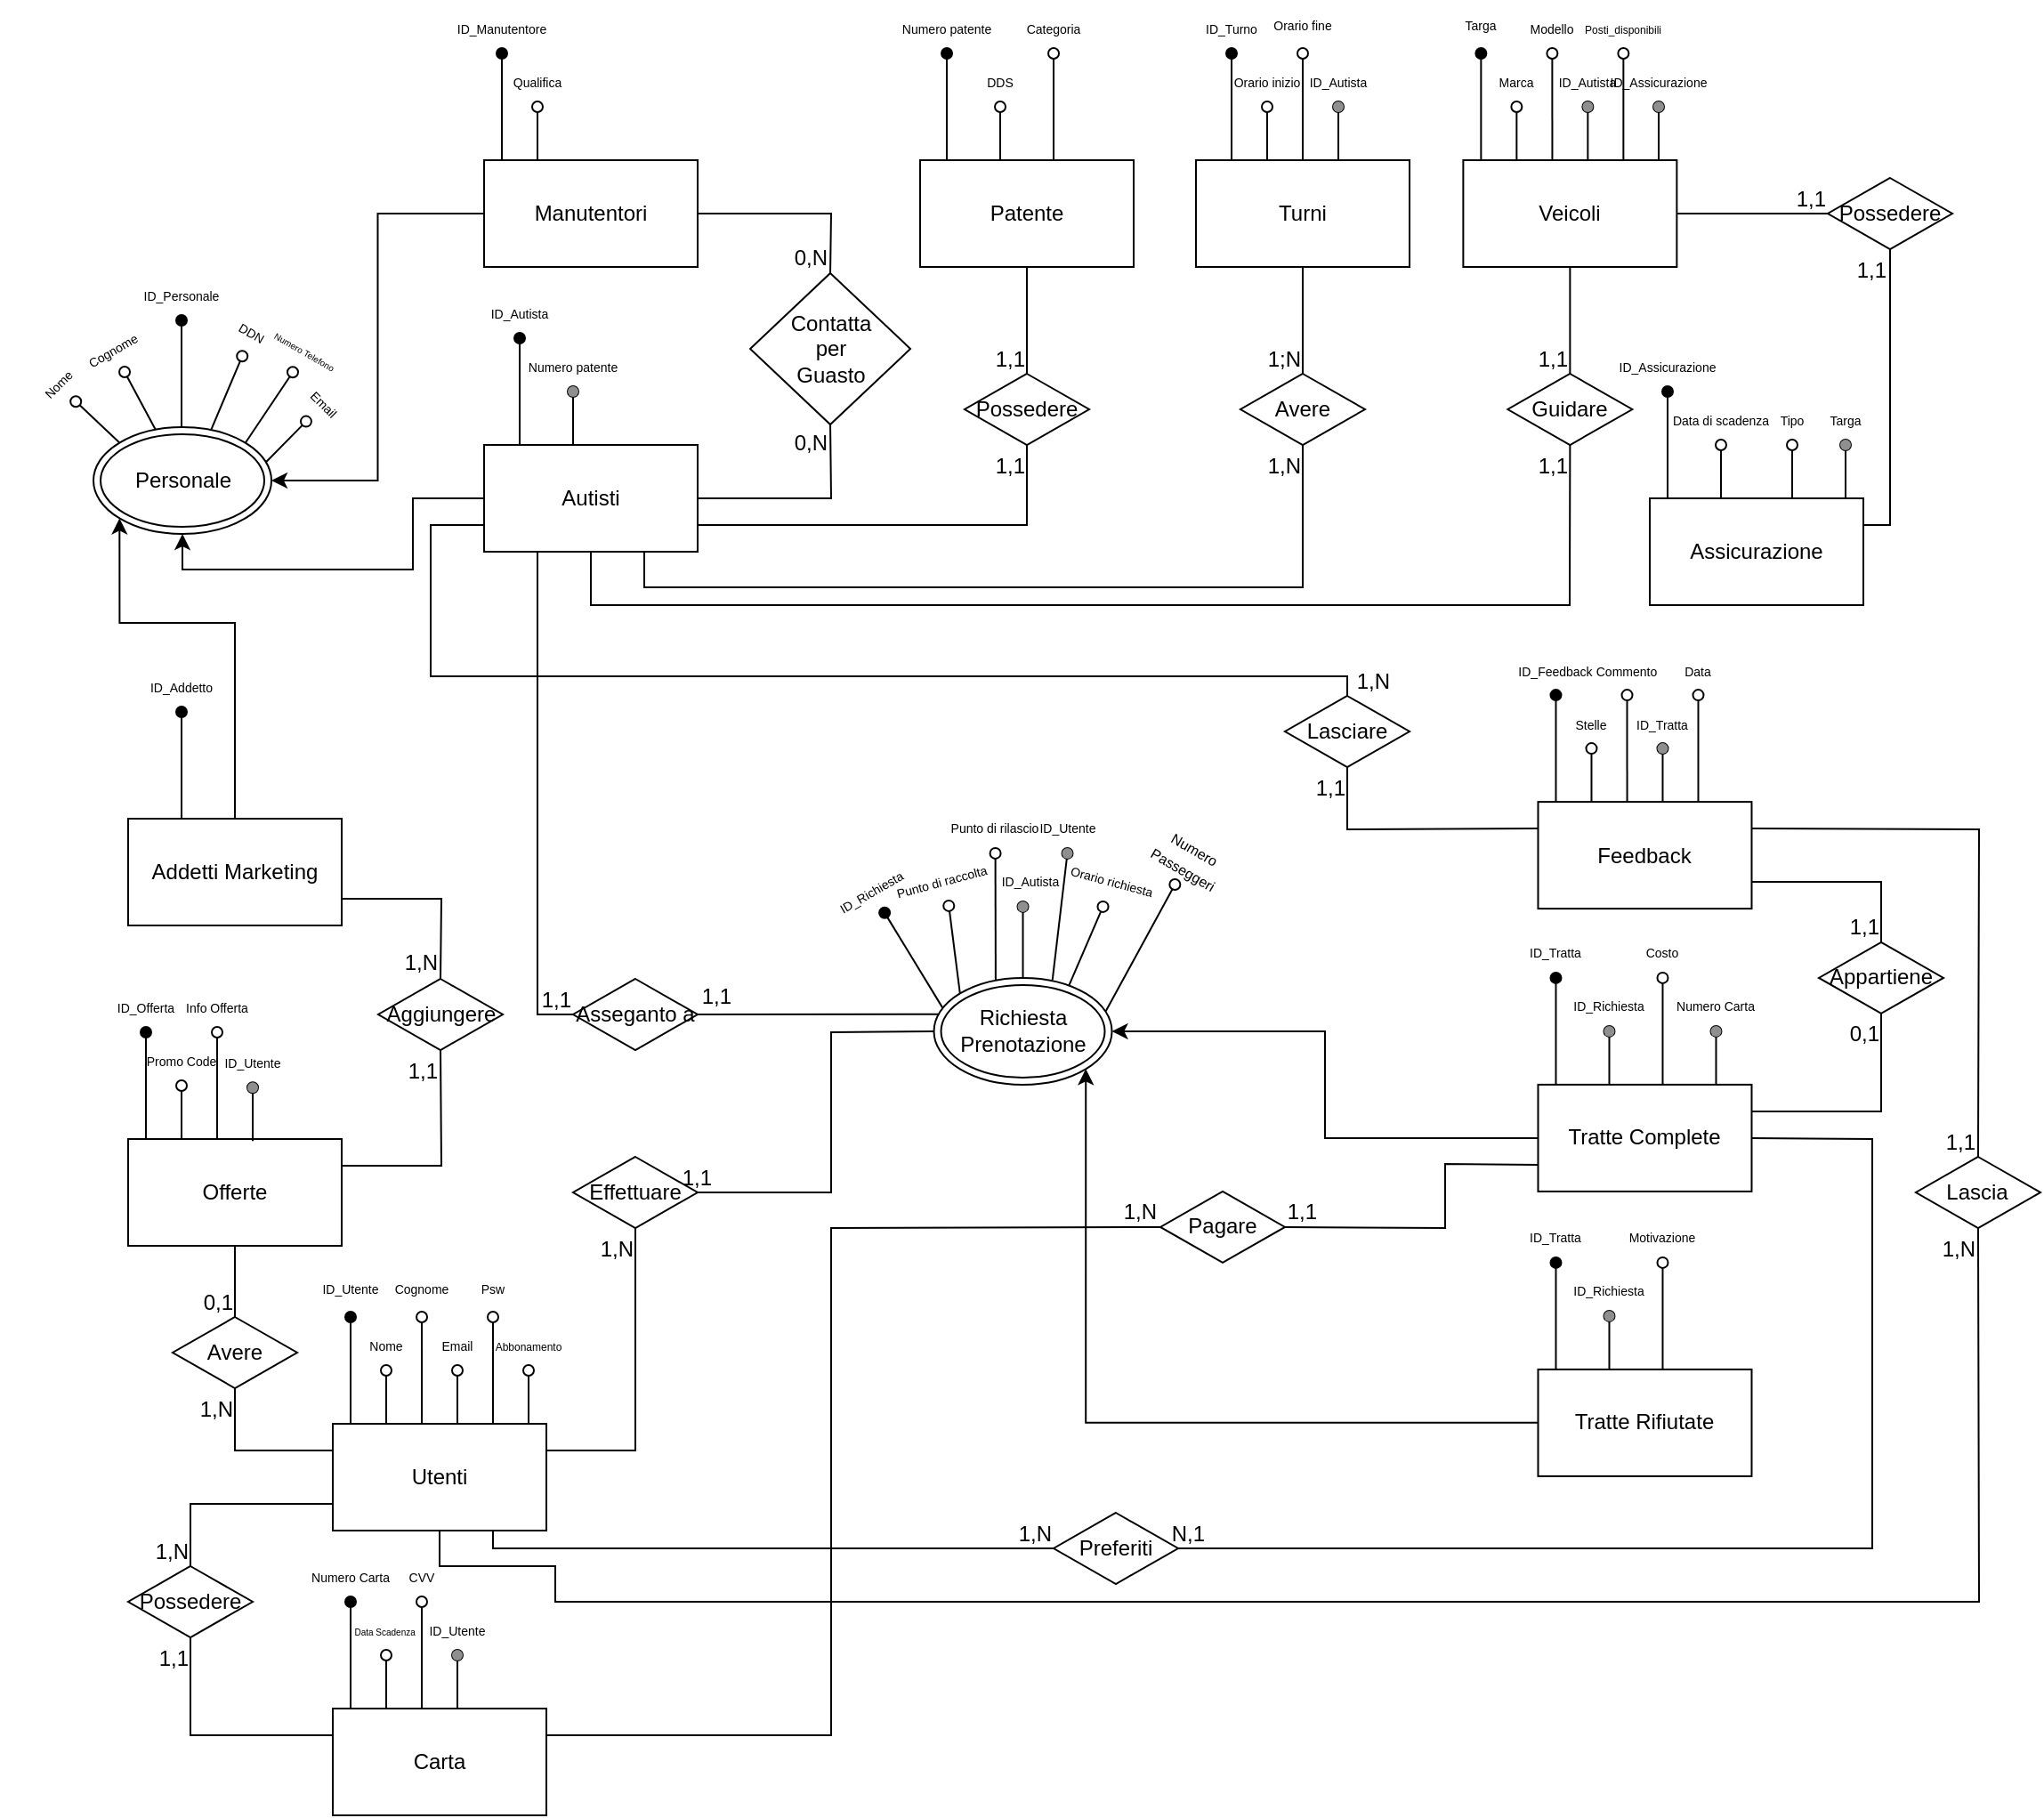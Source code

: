 <mxfile version="22.1.4" type="device">
  <diagram id="R2lEEEUBdFMjLlhIrx00" name="Page-1">
    <mxGraphModel dx="989" dy="545" grid="1" gridSize="10" guides="1" tooltips="1" connect="1" arrows="1" fold="1" page="1" pageScale="1" pageWidth="3300" pageHeight="4681" math="0" shadow="0" extFonts="Permanent Marker^https://fonts.googleapis.com/css?family=Permanent+Marker">
      <root>
        <mxCell id="0" />
        <mxCell id="1" parent="0" />
        <mxCell id="SL3OJ4g4mQe82jDkw0CZ-1" value="Personale" style="ellipse;shape=doubleEllipse;whiteSpace=wrap;html=1;" parent="1" vertex="1">
          <mxGeometry x="1110.51" y="1620" width="100" height="60" as="geometry" />
        </mxCell>
        <mxCell id="SL3OJ4g4mQe82jDkw0CZ-2" value="" style="endArrow=oval;html=1;rounded=0;exitX=0;exitY=0;exitDx=0;exitDy=0;endFill=0;entryX=0.5;entryY=1;entryDx=0;entryDy=0;" parent="1" source="SL3OJ4g4mQe82jDkw0CZ-1" target="SL3OJ4g4mQe82jDkw0CZ-3" edge="1">
          <mxGeometry width="50" height="50" relative="1" as="geometry">
            <mxPoint x="1065.155" y="1629.397" as="sourcePoint" />
            <mxPoint x="1100.51" y="1610" as="targetPoint" />
          </mxGeometry>
        </mxCell>
        <mxCell id="SL3OJ4g4mQe82jDkw0CZ-3" value="&lt;font style=&quot;font-size: 7px;&quot;&gt;Nome&lt;/font&gt;" style="text;html=1;strokeColor=none;fillColor=none;align=center;verticalAlign=middle;whiteSpace=wrap;rounded=0;rotation=-45;" parent="1" vertex="1">
          <mxGeometry x="1060" y="1580" width="60" height="30" as="geometry" />
        </mxCell>
        <mxCell id="SL3OJ4g4mQe82jDkw0CZ-4" value="" style="endArrow=oval;html=1;rounded=0;exitX=0.662;exitY=0.021;exitDx=0;exitDy=0;endFill=0;exitPerimeter=0;" parent="1" source="SL3OJ4g4mQe82jDkw0CZ-1" target="SL3OJ4g4mQe82jDkw0CZ-5" edge="1">
          <mxGeometry width="50" height="50" relative="1" as="geometry">
            <mxPoint x="1185.865" y="1619.997" as="sourcePoint" />
            <mxPoint x="1200" y="1561.21" as="targetPoint" />
          </mxGeometry>
        </mxCell>
        <mxCell id="SL3OJ4g4mQe82jDkw0CZ-5" value="&lt;span style=&quot;font-size: 7px;&quot;&gt;DDN&lt;br&gt;&lt;/span&gt;" style="text;html=1;strokeColor=none;fillColor=none;align=center;verticalAlign=middle;whiteSpace=wrap;rounded=0;rotation=30;" parent="1" vertex="1">
          <mxGeometry x="1170" y="1551.21" width="60" height="30" as="geometry" />
        </mxCell>
        <mxCell id="SL3OJ4g4mQe82jDkw0CZ-6" value="" style="endArrow=oval;html=1;rounded=0;exitX=1;exitY=0;exitDx=0;exitDy=0;endFill=0;entryX=0.5;entryY=1;entryDx=0;entryDy=0;" parent="1" target="SL3OJ4g4mQe82jDkw0CZ-7" edge="1">
          <mxGeometry width="50" height="50" relative="1" as="geometry">
            <mxPoint x="1195.865" y="1628.897" as="sourcePoint" />
            <mxPoint x="1225.51" y="1571.11" as="targetPoint" />
          </mxGeometry>
        </mxCell>
        <mxCell id="SL3OJ4g4mQe82jDkw0CZ-7" value="&lt;font style=&quot;font-size: 5px;&quot;&gt;Numero Telefono&lt;/font&gt;" style="text;html=1;strokeColor=none;fillColor=none;align=center;verticalAlign=middle;whiteSpace=wrap;rounded=0;rotation=30;" parent="1" vertex="1">
          <mxGeometry x="1200" y="1561.11" width="60" height="30" as="geometry" />
        </mxCell>
        <mxCell id="SL3OJ4g4mQe82jDkw0CZ-8" value="" style="endArrow=oval;html=1;rounded=0;exitX=0.97;exitY=0.327;exitDx=0;exitDy=0;endFill=0;exitPerimeter=0;" parent="1" source="SL3OJ4g4mQe82jDkw0CZ-1" target="SL3OJ4g4mQe82jDkw0CZ-9" edge="1">
          <mxGeometry width="50" height="50" relative="1" as="geometry">
            <mxPoint x="1256.02" y="1660.11" as="sourcePoint" />
            <mxPoint x="1240.51" y="1601.11" as="targetPoint" />
          </mxGeometry>
        </mxCell>
        <mxCell id="SL3OJ4g4mQe82jDkw0CZ-9" value="&lt;font style=&quot;font-size: 7px;&quot;&gt;Email&lt;/font&gt;" style="text;html=1;strokeColor=none;fillColor=none;align=center;verticalAlign=middle;whiteSpace=wrap;rounded=0;rotation=45;" parent="1" vertex="1">
          <mxGeometry x="1210.51" y="1591.11" width="60" height="30" as="geometry" />
        </mxCell>
        <mxCell id="SL3OJ4g4mQe82jDkw0CZ-10" value="" style="endArrow=oval;html=1;rounded=0;exitX=0.417;exitY=0;exitDx=0;exitDy=0;endFill=1;exitPerimeter=0;" parent="1" target="SL3OJ4g4mQe82jDkw0CZ-11" edge="1">
          <mxGeometry width="50" height="50" relative="1" as="geometry">
            <mxPoint x="1160" y="1620" as="sourcePoint" />
            <mxPoint x="1160" y="1550" as="targetPoint" />
          </mxGeometry>
        </mxCell>
        <mxCell id="SL3OJ4g4mQe82jDkw0CZ-11" value="&lt;font style=&quot;font-size: 7px;&quot;&gt;ID_Personale&lt;/font&gt;" style="text;html=1;strokeColor=none;fillColor=none;align=center;verticalAlign=middle;whiteSpace=wrap;rounded=0;" parent="1" vertex="1">
          <mxGeometry x="1130" y="1530" width="60" height="30" as="geometry" />
        </mxCell>
        <mxCell id="SL3OJ4g4mQe82jDkw0CZ-12" value="" style="endArrow=oval;html=1;rounded=0;exitX=0.348;exitY=0.021;exitDx=0;exitDy=0;endFill=0;entryX=0.5;entryY=1;entryDx=0;entryDy=0;exitPerimeter=0;" parent="1" source="SL3OJ4g4mQe82jDkw0CZ-1" target="SL3OJ4g4mQe82jDkw0CZ-13" edge="1">
          <mxGeometry width="50" height="50" relative="1" as="geometry">
            <mxPoint x="1156.02" y="1610" as="sourcePoint" />
            <mxPoint x="1131.02" y="1591" as="targetPoint" />
          </mxGeometry>
        </mxCell>
        <mxCell id="SL3OJ4g4mQe82jDkw0CZ-13" value="&lt;font style=&quot;font-size: 7px;&quot;&gt;Cognome&lt;/font&gt;" style="text;html=1;strokeColor=none;fillColor=none;align=center;verticalAlign=middle;whiteSpace=wrap;rounded=0;rotation=-30;" parent="1" vertex="1">
          <mxGeometry x="1090.51" y="1561" width="60" height="30" as="geometry" />
        </mxCell>
        <mxCell id="SL3OJ4g4mQe82jDkw0CZ-33" style="edgeStyle=orthogonalEdgeStyle;rounded=0;orthogonalLoop=1;jettySize=auto;html=1;entryX=0.5;entryY=1;entryDx=0;entryDy=0;" parent="1" source="SL3OJ4g4mQe82jDkw0CZ-14" target="SL3OJ4g4mQe82jDkw0CZ-1" edge="1">
          <mxGeometry relative="1" as="geometry">
            <Array as="points">
              <mxPoint x="1290" y="1660" />
              <mxPoint x="1290" y="1700" />
              <mxPoint x="1161" y="1700" />
            </Array>
          </mxGeometry>
        </mxCell>
        <mxCell id="SL3OJ4g4mQe82jDkw0CZ-14" value="Autisti" style="rounded=0;whiteSpace=wrap;html=1;" parent="1" vertex="1">
          <mxGeometry x="1330" y="1630" width="120" height="60" as="geometry" />
        </mxCell>
        <mxCell id="SL3OJ4g4mQe82jDkw0CZ-32" style="edgeStyle=orthogonalEdgeStyle;rounded=0;orthogonalLoop=1;jettySize=auto;html=1;entryX=1;entryY=0.5;entryDx=0;entryDy=0;" parent="1" source="SL3OJ4g4mQe82jDkw0CZ-17" target="SL3OJ4g4mQe82jDkw0CZ-1" edge="1">
          <mxGeometry relative="1" as="geometry" />
        </mxCell>
        <mxCell id="SL3OJ4g4mQe82jDkw0CZ-17" value="Manutentori" style="rounded=0;whiteSpace=wrap;html=1;" parent="1" vertex="1">
          <mxGeometry x="1330" y="1470" width="120" height="60" as="geometry" />
        </mxCell>
        <mxCell id="SL3OJ4g4mQe82jDkw0CZ-18" value="" style="endArrow=oval;html=1;rounded=0;exitX=0.417;exitY=0;exitDx=0;exitDy=0;endFill=1;exitPerimeter=0;" parent="1" target="SL3OJ4g4mQe82jDkw0CZ-19" edge="1">
          <mxGeometry width="50" height="50" relative="1" as="geometry">
            <mxPoint x="1340" y="1470" as="sourcePoint" />
            <mxPoint x="1340" y="1400" as="targetPoint" />
          </mxGeometry>
        </mxCell>
        <mxCell id="SL3OJ4g4mQe82jDkw0CZ-19" value="&lt;font style=&quot;font-size: 7px;&quot;&gt;ID_Manutentore&lt;/font&gt;" style="text;html=1;strokeColor=none;fillColor=none;align=center;verticalAlign=middle;whiteSpace=wrap;rounded=0;" parent="1" vertex="1">
          <mxGeometry x="1310" y="1380" width="60" height="30" as="geometry" />
        </mxCell>
        <mxCell id="SL3OJ4g4mQe82jDkw0CZ-20" value="" style="endArrow=oval;html=1;rounded=0;exitX=0.5;exitY=0;exitDx=0;exitDy=0;endFill=0;" parent="1" target="SL3OJ4g4mQe82jDkw0CZ-21" edge="1">
          <mxGeometry width="50" height="50" relative="1" as="geometry">
            <mxPoint x="1360" y="1470" as="sourcePoint" />
            <mxPoint x="1360" y="1420" as="targetPoint" />
          </mxGeometry>
        </mxCell>
        <mxCell id="SL3OJ4g4mQe82jDkw0CZ-21" value="&lt;span style=&quot;font-size: 7px;&quot;&gt;Qualifica&lt;br&gt;&lt;/span&gt;" style="text;html=1;strokeColor=none;fillColor=none;align=center;verticalAlign=middle;whiteSpace=wrap;rounded=0;" parent="1" vertex="1">
          <mxGeometry x="1330" y="1410" width="60" height="30" as="geometry" />
        </mxCell>
        <mxCell id="SL3OJ4g4mQe82jDkw0CZ-102" style="edgeStyle=orthogonalEdgeStyle;rounded=0;orthogonalLoop=1;jettySize=auto;html=1;entryX=0;entryY=1;entryDx=0;entryDy=0;" parent="1" source="SL3OJ4g4mQe82jDkw0CZ-22" target="SL3OJ4g4mQe82jDkw0CZ-1" edge="1">
          <mxGeometry relative="1" as="geometry">
            <Array as="points">
              <mxPoint x="1190" y="1730" />
              <mxPoint x="1125" y="1730" />
            </Array>
          </mxGeometry>
        </mxCell>
        <mxCell id="SL3OJ4g4mQe82jDkw0CZ-22" value="Addetti Marketing" style="rounded=0;whiteSpace=wrap;html=1;" parent="1" vertex="1">
          <mxGeometry x="1130" y="1840" width="120" height="60" as="geometry" />
        </mxCell>
        <mxCell id="SL3OJ4g4mQe82jDkw0CZ-23" value="" style="endArrow=oval;html=1;rounded=0;exitX=0.25;exitY=0;exitDx=0;exitDy=0;endFill=1;" parent="1" source="SL3OJ4g4mQe82jDkw0CZ-22" target="SL3OJ4g4mQe82jDkw0CZ-24" edge="1">
          <mxGeometry width="50" height="50" relative="1" as="geometry">
            <mxPoint x="1100" y="1840" as="sourcePoint" />
            <mxPoint x="1100" y="1770" as="targetPoint" />
          </mxGeometry>
        </mxCell>
        <mxCell id="SL3OJ4g4mQe82jDkw0CZ-24" value="&lt;font style=&quot;font-size: 7px;&quot;&gt;ID_Addetto&lt;br&gt;&lt;/font&gt;" style="text;html=1;strokeColor=none;fillColor=none;align=center;verticalAlign=middle;whiteSpace=wrap;rounded=0;" parent="1" vertex="1">
          <mxGeometry x="1130" y="1750" width="60" height="30" as="geometry" />
        </mxCell>
        <mxCell id="SL3OJ4g4mQe82jDkw0CZ-26" value="" style="endArrow=oval;html=1;rounded=0;exitX=0.417;exitY=0;exitDx=0;exitDy=0;endFill=1;exitPerimeter=0;" parent="1" target="SL3OJ4g4mQe82jDkw0CZ-27" edge="1">
          <mxGeometry width="50" height="50" relative="1" as="geometry">
            <mxPoint x="1350" y="1630" as="sourcePoint" />
            <mxPoint x="1350" y="1560" as="targetPoint" />
          </mxGeometry>
        </mxCell>
        <mxCell id="SL3OJ4g4mQe82jDkw0CZ-27" value="&lt;span style=&quot;font-size: 7px;&quot;&gt;ID_Autista&lt;/span&gt;" style="text;html=1;strokeColor=none;fillColor=none;align=center;verticalAlign=middle;whiteSpace=wrap;rounded=0;" parent="1" vertex="1">
          <mxGeometry x="1320" y="1540" width="60" height="30" as="geometry" />
        </mxCell>
        <mxCell id="SL3OJ4g4mQe82jDkw0CZ-28" value="" style="endArrow=oval;html=1;rounded=0;exitX=0.5;exitY=0;exitDx=0;exitDy=0;endFill=0;" parent="1" target="SL3OJ4g4mQe82jDkw0CZ-29" edge="1">
          <mxGeometry width="50" height="50" relative="1" as="geometry">
            <mxPoint x="1380" y="1630" as="sourcePoint" />
            <mxPoint x="1380" y="1580" as="targetPoint" />
          </mxGeometry>
        </mxCell>
        <mxCell id="SL3OJ4g4mQe82jDkw0CZ-29" value="&lt;font style=&quot;font-size: 7px;&quot;&gt;Numero patente&lt;/font&gt;" style="text;html=1;strokeColor=none;fillColor=none;align=center;verticalAlign=middle;whiteSpace=wrap;rounded=0;" parent="1" vertex="1">
          <mxGeometry x="1350" y="1570" width="60" height="30" as="geometry" />
        </mxCell>
        <mxCell id="SL3OJ4g4mQe82jDkw0CZ-30" value="" style="shape=waypoint;sketch=0;fillStyle=solid;size=6;pointerEvents=1;points=[];fillColor=none;resizable=0;rotatable=0;perimeter=centerPerimeter;snapToPoint=1;strokeColor=#8F8F8F;" parent="1" vertex="1">
          <mxGeometry x="1370" y="1590" width="20" height="20" as="geometry" />
        </mxCell>
        <mxCell id="SL3OJ4g4mQe82jDkw0CZ-36" value="&lt;div&gt;Contatta&lt;/div&gt;&lt;div&gt;per&lt;/div&gt;&lt;div&gt;Guasto&lt;br&gt;&lt;/div&gt;" style="shape=rhombus;perimeter=rhombusPerimeter;whiteSpace=wrap;html=1;align=center;" parent="1" vertex="1">
          <mxGeometry x="1479.52" y="1533.5" width="90" height="85" as="geometry" />
        </mxCell>
        <mxCell id="SL3OJ4g4mQe82jDkw0CZ-37" value="" style="resizable=0;html=1;whiteSpace=wrap;align=right;verticalAlign=bottom;" parent="1" connectable="0" vertex="1">
          <mxGeometry x="1569.52" y="1581.11" as="geometry" />
        </mxCell>
        <mxCell id="SL3OJ4g4mQe82jDkw0CZ-38" value="" style="resizable=0;html=1;whiteSpace=wrap;align=right;verticalAlign=bottom;" parent="1" connectable="0" vertex="1">
          <mxGeometry x="1490.0" y="1581.11" as="geometry" />
        </mxCell>
        <mxCell id="SL3OJ4g4mQe82jDkw0CZ-39" value="" style="endArrow=none;html=1;rounded=0;exitX=1;exitY=0.5;exitDx=0;exitDy=0;entryX=0.5;entryY=0;entryDx=0;entryDy=0;" parent="1" source="SL3OJ4g4mQe82jDkw0CZ-17" target="SL3OJ4g4mQe82jDkw0CZ-36" edge="1">
          <mxGeometry relative="1" as="geometry">
            <mxPoint x="1540" y="1650" as="sourcePoint" />
            <mxPoint x="1700" y="1650" as="targetPoint" />
            <Array as="points">
              <mxPoint x="1525" y="1500" />
            </Array>
          </mxGeometry>
        </mxCell>
        <mxCell id="SL3OJ4g4mQe82jDkw0CZ-40" value="0,N" style="resizable=0;html=1;whiteSpace=wrap;align=right;verticalAlign=bottom;" parent="SL3OJ4g4mQe82jDkw0CZ-39" connectable="0" vertex="1">
          <mxGeometry x="1" relative="1" as="geometry" />
        </mxCell>
        <mxCell id="SL3OJ4g4mQe82jDkw0CZ-41" value="" style="endArrow=none;html=1;rounded=0;exitX=1;exitY=0.5;exitDx=0;exitDy=0;entryX=0.5;entryY=1;entryDx=0;entryDy=0;" parent="1" source="SL3OJ4g4mQe82jDkw0CZ-14" target="SL3OJ4g4mQe82jDkw0CZ-36" edge="1">
          <mxGeometry relative="1" as="geometry">
            <mxPoint x="1460" y="1660" as="sourcePoint" />
            <mxPoint x="1620" y="1670" as="targetPoint" />
            <Array as="points">
              <mxPoint x="1525" y="1660" />
            </Array>
          </mxGeometry>
        </mxCell>
        <mxCell id="SL3OJ4g4mQe82jDkw0CZ-42" value="0,N" style="resizable=0;html=1;whiteSpace=wrap;align=right;verticalAlign=bottom;" parent="SL3OJ4g4mQe82jDkw0CZ-41" connectable="0" vertex="1">
          <mxGeometry x="1" relative="1" as="geometry">
            <mxPoint y="19" as="offset" />
          </mxGeometry>
        </mxCell>
        <mxCell id="SL3OJ4g4mQe82jDkw0CZ-43" value="Patente" style="rounded=0;whiteSpace=wrap;html=1;" parent="1" vertex="1">
          <mxGeometry x="1575" y="1470" width="120" height="60" as="geometry" />
        </mxCell>
        <mxCell id="SL3OJ4g4mQe82jDkw0CZ-44" value="" style="endArrow=oval;html=1;rounded=0;exitX=0.417;exitY=0;exitDx=0;exitDy=0;endFill=1;exitPerimeter=0;" parent="1" target="SL3OJ4g4mQe82jDkw0CZ-45" edge="1">
          <mxGeometry width="50" height="50" relative="1" as="geometry">
            <mxPoint x="1590.01" y="1470" as="sourcePoint" />
            <mxPoint x="1590.01" y="1400" as="targetPoint" />
          </mxGeometry>
        </mxCell>
        <mxCell id="SL3OJ4g4mQe82jDkw0CZ-45" value="&lt;font style=&quot;font-size: 7px;&quot;&gt;Numero patente&lt;/font&gt;" style="text;html=1;strokeColor=none;fillColor=none;align=center;verticalAlign=middle;whiteSpace=wrap;rounded=0;" parent="1" vertex="1">
          <mxGeometry x="1560.01" y="1380" width="60" height="30" as="geometry" />
        </mxCell>
        <mxCell id="SL3OJ4g4mQe82jDkw0CZ-46" value="" style="endArrow=oval;html=1;rounded=0;exitX=0.5;exitY=0;exitDx=0;exitDy=0;endFill=0;fontColor=#FFFFFF;strokeColor=#000000;labelBackgroundColor=#757575;" parent="1" edge="1">
          <mxGeometry width="50" height="50" relative="1" as="geometry">
            <mxPoint x="1620.01" y="1470" as="sourcePoint" />
            <mxPoint x="1620.01" y="1440" as="targetPoint" />
          </mxGeometry>
        </mxCell>
        <mxCell id="SL3OJ4g4mQe82jDkw0CZ-47" value="&lt;font style=&quot;font-size: 7px;&quot;&gt;DDS&lt;/font&gt;" style="text;html=1;strokeColor=none;fillColor=none;align=center;verticalAlign=middle;whiteSpace=wrap;rounded=0;" parent="1" vertex="1">
          <mxGeometry x="1590" y="1410" width="60" height="30" as="geometry" />
        </mxCell>
        <mxCell id="SL3OJ4g4mQe82jDkw0CZ-48" value="" style="endArrow=oval;html=1;rounded=0;exitX=0.417;exitY=0;exitDx=0;exitDy=0;endFill=0;exitPerimeter=0;" parent="1" target="SL3OJ4g4mQe82jDkw0CZ-49" edge="1">
          <mxGeometry width="50" height="50" relative="1" as="geometry">
            <mxPoint x="1650.01" y="1470" as="sourcePoint" />
            <mxPoint x="1650.01" y="1400" as="targetPoint" />
          </mxGeometry>
        </mxCell>
        <mxCell id="SL3OJ4g4mQe82jDkw0CZ-49" value="&lt;font style=&quot;font-size: 7px;&quot;&gt;Categoria&lt;/font&gt;" style="text;html=1;strokeColor=none;fillColor=none;align=center;verticalAlign=middle;whiteSpace=wrap;rounded=0;" parent="1" vertex="1">
          <mxGeometry x="1620.01" y="1380" width="60" height="30" as="geometry" />
        </mxCell>
        <mxCell id="SL3OJ4g4mQe82jDkw0CZ-50" value="Possedere" style="shape=rhombus;perimeter=rhombusPerimeter;whiteSpace=wrap;html=1;align=center;" parent="1" vertex="1">
          <mxGeometry x="1600" y="1590" width="70" height="40" as="geometry" />
        </mxCell>
        <mxCell id="SL3OJ4g4mQe82jDkw0CZ-51" value="" style="endArrow=none;html=1;rounded=0;exitX=1;exitY=0.75;exitDx=0;exitDy=0;entryX=0.5;entryY=1;entryDx=0;entryDy=0;" parent="1" source="SL3OJ4g4mQe82jDkw0CZ-14" target="SL3OJ4g4mQe82jDkw0CZ-50" edge="1">
          <mxGeometry relative="1" as="geometry">
            <mxPoint x="1580" y="1740" as="sourcePoint" />
            <mxPoint x="1740" y="1740" as="targetPoint" />
            <Array as="points">
              <mxPoint x="1635" y="1675" />
            </Array>
          </mxGeometry>
        </mxCell>
        <mxCell id="SL3OJ4g4mQe82jDkw0CZ-52" value="1,1" style="resizable=0;html=1;whiteSpace=wrap;align=right;verticalAlign=bottom;" parent="SL3OJ4g4mQe82jDkw0CZ-51" connectable="0" vertex="1">
          <mxGeometry x="1" relative="1" as="geometry">
            <mxPoint y="20" as="offset" />
          </mxGeometry>
        </mxCell>
        <mxCell id="SL3OJ4g4mQe82jDkw0CZ-53" value="" style="endArrow=none;html=1;rounded=0;exitX=0.5;exitY=1;exitDx=0;exitDy=0;entryX=0.5;entryY=0;entryDx=0;entryDy=0;" parent="1" source="SL3OJ4g4mQe82jDkw0CZ-43" target="SL3OJ4g4mQe82jDkw0CZ-50" edge="1">
          <mxGeometry relative="1" as="geometry">
            <mxPoint x="1570" y="1600" as="sourcePoint" />
            <mxPoint x="1730" y="1600" as="targetPoint" />
          </mxGeometry>
        </mxCell>
        <mxCell id="SL3OJ4g4mQe82jDkw0CZ-54" value="1,1" style="resizable=0;html=1;whiteSpace=wrap;align=right;verticalAlign=bottom;" parent="SL3OJ4g4mQe82jDkw0CZ-53" connectable="0" vertex="1">
          <mxGeometry x="1" relative="1" as="geometry" />
        </mxCell>
        <mxCell id="SL3OJ4g4mQe82jDkw0CZ-66" value="Offerte" style="rounded=0;whiteSpace=wrap;html=1;" parent="1" vertex="1">
          <mxGeometry x="1130" y="2020" width="120" height="60" as="geometry" />
        </mxCell>
        <mxCell id="SL3OJ4g4mQe82jDkw0CZ-67" value="" style="endArrow=oval;html=1;rounded=0;exitX=0.417;exitY=0;exitDx=0;exitDy=0;endFill=1;exitPerimeter=0;" parent="1" target="SL3OJ4g4mQe82jDkw0CZ-68" edge="1">
          <mxGeometry width="50" height="50" relative="1" as="geometry">
            <mxPoint x="1140" y="2020" as="sourcePoint" />
            <mxPoint x="1140" y="1950" as="targetPoint" />
          </mxGeometry>
        </mxCell>
        <mxCell id="SL3OJ4g4mQe82jDkw0CZ-68" value="&lt;font style=&quot;font-size: 7px;&quot;&gt;ID_Offerta&lt;br&gt;&lt;/font&gt;" style="text;html=1;strokeColor=none;fillColor=none;align=center;verticalAlign=middle;whiteSpace=wrap;rounded=0;" parent="1" vertex="1">
          <mxGeometry x="1110" y="1930" width="60" height="30" as="geometry" />
        </mxCell>
        <mxCell id="SL3OJ4g4mQe82jDkw0CZ-69" value="" style="endArrow=oval;html=1;rounded=0;exitX=0.5;exitY=0;exitDx=0;exitDy=0;endFill=0;fontColor=#FFFFFF;strokeColor=#000000;labelBackgroundColor=#757575;" parent="1" target="SL3OJ4g4mQe82jDkw0CZ-70" edge="1">
          <mxGeometry width="50" height="50" relative="1" as="geometry">
            <mxPoint x="1160" y="2020" as="sourcePoint" />
            <mxPoint x="1160" y="1970" as="targetPoint" />
          </mxGeometry>
        </mxCell>
        <mxCell id="SL3OJ4g4mQe82jDkw0CZ-70" value="&lt;font style=&quot;font-size: 7px;&quot;&gt;Promo Code&lt;br&gt;&lt;/font&gt;" style="text;html=1;strokeColor=none;fillColor=none;align=center;verticalAlign=middle;whiteSpace=wrap;rounded=0;" parent="1" vertex="1">
          <mxGeometry x="1130" y="1960" width="60" height="30" as="geometry" />
        </mxCell>
        <mxCell id="SL3OJ4g4mQe82jDkw0CZ-71" value="" style="endArrow=oval;html=1;rounded=0;exitX=0.417;exitY=0;exitDx=0;exitDy=0;endFill=0;exitPerimeter=0;" parent="1" target="SL3OJ4g4mQe82jDkw0CZ-72" edge="1">
          <mxGeometry width="50" height="50" relative="1" as="geometry">
            <mxPoint x="1180" y="2020" as="sourcePoint" />
            <mxPoint x="1180" y="1950" as="targetPoint" />
          </mxGeometry>
        </mxCell>
        <mxCell id="SL3OJ4g4mQe82jDkw0CZ-72" value="&lt;font style=&quot;font-size: 7px;&quot;&gt;Info Offerta&lt;/font&gt;" style="text;html=1;strokeColor=none;fillColor=none;align=center;verticalAlign=middle;whiteSpace=wrap;rounded=0;" parent="1" vertex="1">
          <mxGeometry x="1150" y="1930" width="60" height="30" as="geometry" />
        </mxCell>
        <mxCell id="SL3OJ4g4mQe82jDkw0CZ-73" value="" style="endArrow=oval;html=1;rounded=0;exitX=0.5;exitY=0;exitDx=0;exitDy=0;endFill=1;fontColor=#FFFFFF;strokeColor=#000000;labelBackgroundColor=#757575;" parent="1" target="SL3OJ4g4mQe82jDkw0CZ-74" edge="1">
          <mxGeometry width="50" height="50" relative="1" as="geometry">
            <mxPoint x="1200" y="2021.11" as="sourcePoint" />
            <mxPoint x="1200" y="1971.11" as="targetPoint" />
          </mxGeometry>
        </mxCell>
        <mxCell id="SL3OJ4g4mQe82jDkw0CZ-74" value="&lt;font style=&quot;font-size: 7px;&quot;&gt;ID_Utente&lt;/font&gt;" style="text;html=1;strokeColor=none;fillColor=none;align=center;verticalAlign=middle;whiteSpace=wrap;rounded=0;" parent="1" vertex="1">
          <mxGeometry x="1170" y="1961.11" width="60" height="30" as="geometry" />
        </mxCell>
        <mxCell id="SL3OJ4g4mQe82jDkw0CZ-75" value="" style="shape=waypoint;sketch=0;fillStyle=solid;size=6;pointerEvents=1;points=[];fillColor=none;resizable=0;rotatable=0;perimeter=centerPerimeter;snapToPoint=1;strokeColor=#8F8F8F;" parent="1" vertex="1">
          <mxGeometry x="1190" y="1981.11" width="20" height="20" as="geometry" />
        </mxCell>
        <mxCell id="SL3OJ4g4mQe82jDkw0CZ-77" value="" style="resizable=0;html=1;whiteSpace=wrap;align=right;verticalAlign=bottom;" parent="1" connectable="0" vertex="1">
          <mxGeometry x="1185.0" y="2050" as="geometry" />
        </mxCell>
        <mxCell id="SL3OJ4g4mQe82jDkw0CZ-78" value="Aggiungere" style="shape=rhombus;perimeter=rhombusPerimeter;whiteSpace=wrap;html=1;align=center;" parent="1" vertex="1">
          <mxGeometry x="1270.51" y="1930" width="70" height="40" as="geometry" />
        </mxCell>
        <mxCell id="SL3OJ4g4mQe82jDkw0CZ-104" value="Turni" style="rounded=0;whiteSpace=wrap;html=1;" parent="1" vertex="1">
          <mxGeometry x="1730" y="1470" width="120" height="60" as="geometry" />
        </mxCell>
        <mxCell id="SL3OJ4g4mQe82jDkw0CZ-105" value="" style="endArrow=oval;html=1;rounded=0;exitX=0.417;exitY=0;exitDx=0;exitDy=0;endFill=1;exitPerimeter=0;" parent="1" target="SL3OJ4g4mQe82jDkw0CZ-106" edge="1">
          <mxGeometry width="50" height="50" relative="1" as="geometry">
            <mxPoint x="1750" y="1470" as="sourcePoint" />
            <mxPoint x="1750" y="1400" as="targetPoint" />
          </mxGeometry>
        </mxCell>
        <mxCell id="SL3OJ4g4mQe82jDkw0CZ-106" value="&lt;div&gt;&lt;span style=&quot;font-size: 7px;&quot;&gt;ID_Turno&lt;/span&gt;&lt;/div&gt;" style="text;html=1;strokeColor=none;fillColor=none;align=center;verticalAlign=middle;whiteSpace=wrap;rounded=0;" parent="1" vertex="1">
          <mxGeometry x="1720" y="1380" width="60" height="30" as="geometry" />
        </mxCell>
        <mxCell id="SL3OJ4g4mQe82jDkw0CZ-107" value="" style="endArrow=oval;html=1;rounded=0;exitDx=0;exitDy=0;endFill=1;fontColor=#FFFFFF;strokeColor=#000000;labelBackgroundColor=#757575;" parent="1" edge="1">
          <mxGeometry width="50" height="50" relative="1" as="geometry">
            <mxPoint x="1870" y="1440" as="sourcePoint" />
            <mxPoint x="1870" y="1440" as="targetPoint" />
          </mxGeometry>
        </mxCell>
        <mxCell id="SL3OJ4g4mQe82jDkw0CZ-108" value="" style="endArrow=oval;html=1;rounded=0;exitX=0.5;exitY=0;exitDx=0;exitDy=0;endFill=0;" parent="1" target="SL3OJ4g4mQe82jDkw0CZ-109" edge="1">
          <mxGeometry width="50" height="50" relative="1" as="geometry">
            <mxPoint x="1770" y="1470" as="sourcePoint" />
            <mxPoint x="1770" y="1420" as="targetPoint" />
          </mxGeometry>
        </mxCell>
        <mxCell id="SL3OJ4g4mQe82jDkw0CZ-109" value="&lt;font style=&quot;font-size: 7px;&quot;&gt;Orario inizio&lt;/font&gt;" style="text;html=1;strokeColor=none;fillColor=none;align=center;verticalAlign=middle;whiteSpace=wrap;rounded=0;" parent="1" vertex="1">
          <mxGeometry x="1740" y="1410" width="60" height="30" as="geometry" />
        </mxCell>
        <mxCell id="SL3OJ4g4mQe82jDkw0CZ-110" value="" style="endArrow=oval;html=1;rounded=0;exitX=0.417;exitY=0;exitDx=0;exitDy=0;endFill=0;exitPerimeter=0;" parent="1" target="SL3OJ4g4mQe82jDkw0CZ-111" edge="1">
          <mxGeometry width="50" height="50" relative="1" as="geometry">
            <mxPoint x="1790" y="1470" as="sourcePoint" />
            <mxPoint x="1790" y="1400" as="targetPoint" />
          </mxGeometry>
        </mxCell>
        <mxCell id="SL3OJ4g4mQe82jDkw0CZ-111" value="&lt;div style=&quot;font-size: 7px;&quot;&gt;Orario fine&lt;/div&gt;" style="text;html=1;strokeColor=none;fillColor=none;align=center;verticalAlign=middle;whiteSpace=wrap;rounded=0;" parent="1" vertex="1">
          <mxGeometry x="1760" y="1380" width="60" height="30" as="geometry" />
        </mxCell>
        <mxCell id="SL3OJ4g4mQe82jDkw0CZ-112" value="" style="endArrow=oval;html=1;rounded=0;exitX=0.5;exitY=0;exitDx=0;exitDy=0;endFill=1;fontColor=#FFFFFF;strokeColor=#000000;labelBackgroundColor=#757575;" parent="1" target="SL3OJ4g4mQe82jDkw0CZ-113" edge="1">
          <mxGeometry width="50" height="50" relative="1" as="geometry">
            <mxPoint x="1810" y="1470" as="sourcePoint" />
            <mxPoint x="1810" y="1420" as="targetPoint" />
          </mxGeometry>
        </mxCell>
        <mxCell id="SL3OJ4g4mQe82jDkw0CZ-113" value="&lt;font style=&quot;font-size: 7px;&quot;&gt;ID_&lt;font style=&quot;font-size: 7px;&quot;&gt;Autista&lt;/font&gt;&lt;/font&gt;" style="text;html=1;strokeColor=none;fillColor=none;align=center;verticalAlign=middle;whiteSpace=wrap;rounded=0;" parent="1" vertex="1">
          <mxGeometry x="1780" y="1410" width="60" height="30" as="geometry" />
        </mxCell>
        <mxCell id="SL3OJ4g4mQe82jDkw0CZ-114" value="" style="shape=waypoint;sketch=0;fillStyle=solid;size=6;pointerEvents=1;points=[];fillColor=none;resizable=0;rotatable=0;perimeter=centerPerimeter;snapToPoint=1;strokeColor=#8F8F8F;" parent="1" vertex="1">
          <mxGeometry x="1800" y="1430" width="20" height="20" as="geometry" />
        </mxCell>
        <mxCell id="SL3OJ4g4mQe82jDkw0CZ-115" value="" style="endArrow=none;html=1;rounded=0;exitX=0.75;exitY=1;exitDx=0;exitDy=0;entryX=0.5;entryY=1;entryDx=0;entryDy=0;" parent="1" source="SL3OJ4g4mQe82jDkw0CZ-14" target="SL3OJ4g4mQe82jDkw0CZ-117" edge="1">
          <mxGeometry relative="1" as="geometry">
            <mxPoint x="1860" y="1690" as="sourcePoint" />
            <mxPoint x="2020" y="1690" as="targetPoint" />
            <Array as="points">
              <mxPoint x="1420" y="1710" />
              <mxPoint x="1790" y="1710" />
            </Array>
          </mxGeometry>
        </mxCell>
        <mxCell id="SL3OJ4g4mQe82jDkw0CZ-116" value="1" style="resizable=0;html=1;whiteSpace=wrap;align=right;verticalAlign=bottom;" parent="SL3OJ4g4mQe82jDkw0CZ-115" connectable="0" vertex="1">
          <mxGeometry x="1" relative="1" as="geometry" />
        </mxCell>
        <mxCell id="SL3OJ4g4mQe82jDkw0CZ-117" value="Avere" style="shape=rhombus;perimeter=rhombusPerimeter;whiteSpace=wrap;html=1;align=center;" parent="1" vertex="1">
          <mxGeometry x="1755" y="1590" width="70" height="40" as="geometry" />
        </mxCell>
        <mxCell id="SL3OJ4g4mQe82jDkw0CZ-118" value="1,N" style="resizable=0;html=1;whiteSpace=wrap;align=right;verticalAlign=bottom;" parent="1" connectable="0" vertex="1">
          <mxGeometry x="1790" y="1650" as="geometry" />
        </mxCell>
        <mxCell id="SL3OJ4g4mQe82jDkw0CZ-119" value="" style="endArrow=none;html=1;rounded=0;exitX=0.5;exitY=1;exitDx=0;exitDy=0;" parent="1" source="SL3OJ4g4mQe82jDkw0CZ-104" target="SL3OJ4g4mQe82jDkw0CZ-117" edge="1">
          <mxGeometry relative="1" as="geometry">
            <mxPoint x="1430" y="1700" as="sourcePoint" />
            <mxPoint x="2030" y="1700" as="targetPoint" />
          </mxGeometry>
        </mxCell>
        <mxCell id="SL3OJ4g4mQe82jDkw0CZ-120" value="1;N" style="resizable=0;html=1;whiteSpace=wrap;align=right;verticalAlign=bottom;" parent="SL3OJ4g4mQe82jDkw0CZ-119" connectable="0" vertex="1">
          <mxGeometry x="1" relative="1" as="geometry" />
        </mxCell>
        <mxCell id="SL3OJ4g4mQe82jDkw0CZ-122" value="Veicoli" style="rounded=0;whiteSpace=wrap;html=1;" parent="1" vertex="1">
          <mxGeometry x="1880.18" y="1470" width="120" height="60" as="geometry" />
        </mxCell>
        <mxCell id="SL3OJ4g4mQe82jDkw0CZ-123" value="" style="endArrow=oval;html=1;rounded=0;exitX=0.5;exitY=0;exitDx=0;exitDy=0;endFill=0;" parent="1" edge="1">
          <mxGeometry width="50" height="50" relative="1" as="geometry">
            <mxPoint x="1910.18" y="1470" as="sourcePoint" />
            <mxPoint x="1910.18" y="1440" as="targetPoint" />
          </mxGeometry>
        </mxCell>
        <mxCell id="SL3OJ4g4mQe82jDkw0CZ-124" value="&lt;font style=&quot;font-size: 7px;&quot;&gt;Marca&lt;/font&gt;" style="text;html=1;strokeColor=none;fillColor=none;align=center;verticalAlign=middle;whiteSpace=wrap;rounded=0;" parent="1" vertex="1">
          <mxGeometry x="1880.18" y="1410" width="60" height="30" as="geometry" />
        </mxCell>
        <mxCell id="SL3OJ4g4mQe82jDkw0CZ-125" value="" style="endArrow=oval;html=1;rounded=0;exitX=0.417;exitY=0;exitDx=0;exitDy=0;endFill=0;exitPerimeter=0;" parent="1" source="SL3OJ4g4mQe82jDkw0CZ-122" target="SL3OJ4g4mQe82jDkw0CZ-126" edge="1">
          <mxGeometry width="50" height="50" relative="1" as="geometry">
            <mxPoint x="1930.18" y="1450" as="sourcePoint" />
            <mxPoint x="1930.18" y="1400" as="targetPoint" />
          </mxGeometry>
        </mxCell>
        <mxCell id="SL3OJ4g4mQe82jDkw0CZ-126" value="&lt;font style=&quot;font-size: 7px;&quot;&gt;Modello&lt;/font&gt;" style="text;html=1;strokeColor=none;fillColor=none;align=center;verticalAlign=middle;whiteSpace=wrap;rounded=0;" parent="1" vertex="1">
          <mxGeometry x="1900.18" y="1380" width="60" height="30" as="geometry" />
        </mxCell>
        <mxCell id="SL3OJ4g4mQe82jDkw0CZ-127" value="" style="endArrow=oval;html=1;rounded=0;exitX=0.5;exitY=0;exitDx=0;exitDy=0;endFill=1;fontColor=#FFFFFF;strokeColor=#000000;labelBackgroundColor=#757575;" parent="1" target="SL3OJ4g4mQe82jDkw0CZ-128" edge="1">
          <mxGeometry width="50" height="50" relative="1" as="geometry">
            <mxPoint x="1950.18" y="1470" as="sourcePoint" />
            <mxPoint x="1950.18" y="1420" as="targetPoint" />
          </mxGeometry>
        </mxCell>
        <mxCell id="SL3OJ4g4mQe82jDkw0CZ-128" value="&lt;font style=&quot;font-size: 7px;&quot;&gt;ID_&lt;font style=&quot;font-size: 7px;&quot;&gt;Autista&lt;/font&gt;&lt;/font&gt;" style="text;html=1;strokeColor=none;fillColor=none;align=center;verticalAlign=middle;whiteSpace=wrap;rounded=0;" parent="1" vertex="1">
          <mxGeometry x="1920.18" y="1410" width="60" height="30" as="geometry" />
        </mxCell>
        <mxCell id="SL3OJ4g4mQe82jDkw0CZ-129" value="" style="endArrow=oval;html=1;rounded=0;exitX=0.417;exitY=0;exitDx=0;exitDy=0;endFill=1;exitPerimeter=0;" parent="1" target="SL3OJ4g4mQe82jDkw0CZ-130" edge="1">
          <mxGeometry width="50" height="50" relative="1" as="geometry">
            <mxPoint x="1890.18" y="1470" as="sourcePoint" />
            <mxPoint x="1890.18" y="1400" as="targetPoint" />
          </mxGeometry>
        </mxCell>
        <mxCell id="SL3OJ4g4mQe82jDkw0CZ-130" value="&lt;div style=&quot;font-size: 7px;&quot;&gt;Targa&lt;/div&gt;" style="text;html=1;strokeColor=none;fillColor=none;align=center;verticalAlign=middle;whiteSpace=wrap;rounded=0;" parent="1" vertex="1">
          <mxGeometry x="1860.18" y="1380" width="60" height="30" as="geometry" />
        </mxCell>
        <mxCell id="SL3OJ4g4mQe82jDkw0CZ-131" value="" style="shape=waypoint;sketch=0;fillStyle=solid;size=6;pointerEvents=1;points=[];fillColor=none;resizable=0;rotatable=0;perimeter=centerPerimeter;snapToPoint=1;strokeColor=#8F8F8F;" parent="1" vertex="1">
          <mxGeometry x="1940.18" y="1430" width="20" height="20" as="geometry" />
        </mxCell>
        <mxCell id="SL3OJ4g4mQe82jDkw0CZ-132" value="" style="resizable=0;html=1;whiteSpace=wrap;align=right;verticalAlign=bottom;" parent="1" connectable="0" vertex="1">
          <mxGeometry x="1949.67" y="1575.04" as="geometry" />
        </mxCell>
        <mxCell id="SL3OJ4g4mQe82jDkw0CZ-134" value="" style="endArrow=oval;html=1;rounded=0;exitX=0.417;exitY=0;exitDx=0;exitDy=0;endFill=0;exitPerimeter=0;" parent="1" target="SL3OJ4g4mQe82jDkw0CZ-135" edge="1">
          <mxGeometry width="50" height="50" relative="1" as="geometry">
            <mxPoint x="1970.18" y="1470" as="sourcePoint" />
            <mxPoint x="1970.18" y="1400" as="targetPoint" />
          </mxGeometry>
        </mxCell>
        <mxCell id="SL3OJ4g4mQe82jDkw0CZ-135" value="&lt;div&gt;&lt;font style=&quot;font-size: 6px;&quot;&gt;Posti_disponibili&lt;/font&gt;&lt;/div&gt;" style="text;html=1;strokeColor=none;fillColor=none;align=center;verticalAlign=middle;whiteSpace=wrap;rounded=0;" parent="1" vertex="1">
          <mxGeometry x="1940.18" y="1380" width="60" height="30" as="geometry" />
        </mxCell>
        <mxCell id="SL3OJ4g4mQe82jDkw0CZ-157" value="" style="endArrow=oval;html=1;rounded=0;exitX=0.5;exitY=0;exitDx=0;exitDy=0;endFill=1;fontColor=#FFFFFF;strokeColor=#000000;labelBackgroundColor=#757575;" parent="1" target="SL3OJ4g4mQe82jDkw0CZ-158" edge="1">
          <mxGeometry width="50" height="50" relative="1" as="geometry">
            <mxPoint x="1990.0" y="1470" as="sourcePoint" />
            <mxPoint x="1990.0" y="1420" as="targetPoint" />
          </mxGeometry>
        </mxCell>
        <mxCell id="SL3OJ4g4mQe82jDkw0CZ-158" value="&lt;font style=&quot;font-size: 7px;&quot;&gt;ID_Assicurazione&lt;/font&gt;" style="text;html=1;strokeColor=none;fillColor=none;align=center;verticalAlign=middle;whiteSpace=wrap;rounded=0;" parent="1" vertex="1">
          <mxGeometry x="1960.0" y="1410" width="60" height="30" as="geometry" />
        </mxCell>
        <mxCell id="SL3OJ4g4mQe82jDkw0CZ-159" value="" style="shape=waypoint;sketch=0;fillStyle=solid;size=6;pointerEvents=1;points=[];fillColor=none;resizable=0;rotatable=0;perimeter=centerPerimeter;snapToPoint=1;strokeColor=#8F8F8F;" parent="1" vertex="1">
          <mxGeometry x="1980.0" y="1430" width="20" height="20" as="geometry" />
        </mxCell>
        <mxCell id="SL3OJ4g4mQe82jDkw0CZ-160" value="Guidare" style="shape=rhombus;perimeter=rhombusPerimeter;whiteSpace=wrap;html=1;align=center;" parent="1" vertex="1">
          <mxGeometry x="1905.18" y="1590" width="70" height="40" as="geometry" />
        </mxCell>
        <mxCell id="SL3OJ4g4mQe82jDkw0CZ-163" value="" style="endArrow=none;html=1;rounded=0;exitX=0.5;exitY=1;exitDx=0;exitDy=0;entryX=0.5;entryY=1;entryDx=0;entryDy=0;" parent="1" source="SL3OJ4g4mQe82jDkw0CZ-14" target="SL3OJ4g4mQe82jDkw0CZ-160" edge="1">
          <mxGeometry relative="1" as="geometry">
            <mxPoint x="1460" y="1750" as="sourcePoint" />
            <mxPoint x="1620" y="1750" as="targetPoint" />
            <Array as="points">
              <mxPoint x="1390" y="1720" />
              <mxPoint x="1940" y="1720" />
            </Array>
          </mxGeometry>
        </mxCell>
        <mxCell id="SL3OJ4g4mQe82jDkw0CZ-164" value="1,1" style="resizable=0;html=1;whiteSpace=wrap;align=right;verticalAlign=bottom;" parent="SL3OJ4g4mQe82jDkw0CZ-163" connectable="0" vertex="1">
          <mxGeometry x="1" relative="1" as="geometry">
            <mxPoint y="20" as="offset" />
          </mxGeometry>
        </mxCell>
        <mxCell id="SL3OJ4g4mQe82jDkw0CZ-176" value="" style="resizable=0;html=1;whiteSpace=wrap;align=right;verticalAlign=bottom;" parent="1" connectable="0" vertex="1">
          <mxGeometry x="1980.001" y="1540.003" as="geometry" />
        </mxCell>
        <mxCell id="SL3OJ4g4mQe82jDkw0CZ-177" value="Assicurazione" style="rounded=0;whiteSpace=wrap;html=1;" parent="1" vertex="1">
          <mxGeometry x="1985" y="1660" width="120" height="60" as="geometry" />
        </mxCell>
        <mxCell id="SL3OJ4g4mQe82jDkw0CZ-178" value="" style="endArrow=oval;html=1;rounded=0;exitX=0.417;exitY=0;exitDx=0;exitDy=0;endFill=1;exitPerimeter=0;" parent="1" target="SL3OJ4g4mQe82jDkw0CZ-179" edge="1">
          <mxGeometry width="50" height="50" relative="1" as="geometry">
            <mxPoint x="1995" y="1660" as="sourcePoint" />
            <mxPoint x="1995" y="1590" as="targetPoint" />
          </mxGeometry>
        </mxCell>
        <mxCell id="SL3OJ4g4mQe82jDkw0CZ-179" value="&lt;font style=&quot;font-size: 7px;&quot;&gt;ID_Assicurazione&lt;/font&gt;" style="text;html=1;strokeColor=none;fillColor=none;align=center;verticalAlign=middle;whiteSpace=wrap;rounded=0;" parent="1" vertex="1">
          <mxGeometry x="1965" y="1570" width="60" height="30" as="geometry" />
        </mxCell>
        <mxCell id="SL3OJ4g4mQe82jDkw0CZ-180" value="" style="endArrow=oval;html=1;rounded=0;exitX=0.5;exitY=0;exitDx=0;exitDy=0;endFill=0;fontColor=#FFFFFF;strokeColor=#000000;labelBackgroundColor=#757575;" parent="1" target="SL3OJ4g4mQe82jDkw0CZ-181" edge="1">
          <mxGeometry width="50" height="50" relative="1" as="geometry">
            <mxPoint x="2025" y="1660" as="sourcePoint" />
            <mxPoint x="2025" y="1610" as="targetPoint" />
          </mxGeometry>
        </mxCell>
        <mxCell id="SL3OJ4g4mQe82jDkw0CZ-181" value="&lt;font style=&quot;font-size: 7px;&quot;&gt;Data di scadenza&lt;/font&gt;" style="text;html=1;strokeColor=none;fillColor=none;align=center;verticalAlign=middle;whiteSpace=wrap;rounded=0;" parent="1" vertex="1">
          <mxGeometry x="1995" y="1600" width="60" height="30" as="geometry" />
        </mxCell>
        <mxCell id="SL3OJ4g4mQe82jDkw0CZ-182" value="" style="endArrow=oval;html=1;rounded=0;exitX=0.5;exitY=0;exitDx=0;exitDy=0;endFill=1;fontColor=#FFFFFF;strokeColor=#000000;labelBackgroundColor=#757575;" parent="1" target="SL3OJ4g4mQe82jDkw0CZ-183" edge="1">
          <mxGeometry width="50" height="50" relative="1" as="geometry">
            <mxPoint x="2095" y="1660.0" as="sourcePoint" />
            <mxPoint x="2095" y="1610" as="targetPoint" />
          </mxGeometry>
        </mxCell>
        <mxCell id="SL3OJ4g4mQe82jDkw0CZ-183" value="&lt;font style=&quot;font-size: 7px;&quot;&gt;Targa&lt;/font&gt;" style="text;html=1;strokeColor=none;fillColor=none;align=center;verticalAlign=middle;whiteSpace=wrap;rounded=0;" parent="1" vertex="1">
          <mxGeometry x="2065" y="1600" width="60" height="30" as="geometry" />
        </mxCell>
        <mxCell id="SL3OJ4g4mQe82jDkw0CZ-184" value="" style="shape=waypoint;sketch=0;fillStyle=solid;size=6;pointerEvents=1;points=[];fillColor=none;resizable=0;rotatable=0;perimeter=centerPerimeter;snapToPoint=1;strokeColor=#8F8F8F;" parent="1" vertex="1">
          <mxGeometry x="2085" y="1620" width="20" height="20" as="geometry" />
        </mxCell>
        <mxCell id="SL3OJ4g4mQe82jDkw0CZ-185" value="" style="endArrow=oval;html=1;rounded=0;exitX=0.5;exitY=0;exitDx=0;exitDy=0;endFill=0;fontColor=#FFFFFF;strokeColor=#000000;labelBackgroundColor=#757575;" parent="1" target="SL3OJ4g4mQe82jDkw0CZ-186" edge="1">
          <mxGeometry width="50" height="50" relative="1" as="geometry">
            <mxPoint x="2065" y="1660" as="sourcePoint" />
            <mxPoint x="2065" y="1610" as="targetPoint" />
          </mxGeometry>
        </mxCell>
        <mxCell id="SL3OJ4g4mQe82jDkw0CZ-186" value="&lt;font style=&quot;font-size: 7px;&quot;&gt;Tipo&lt;/font&gt;" style="text;html=1;strokeColor=none;fillColor=none;align=center;verticalAlign=middle;whiteSpace=wrap;rounded=0;" parent="1" vertex="1">
          <mxGeometry x="2035" y="1600" width="60" height="30" as="geometry" />
        </mxCell>
        <mxCell id="SL3OJ4g4mQe82jDkw0CZ-187" value="" style="endArrow=none;html=1;rounded=0;exitX=0.5;exitY=1;exitDx=0;exitDy=0;entryX=0.5;entryY=0;entryDx=0;entryDy=0;" parent="1" source="SL3OJ4g4mQe82jDkw0CZ-122" target="SL3OJ4g4mQe82jDkw0CZ-160" edge="1">
          <mxGeometry relative="1" as="geometry">
            <mxPoint x="2000" y="1660" as="sourcePoint" />
            <mxPoint x="2160" y="1660" as="targetPoint" />
          </mxGeometry>
        </mxCell>
        <mxCell id="SL3OJ4g4mQe82jDkw0CZ-188" value="1,1" style="resizable=0;html=1;whiteSpace=wrap;align=right;verticalAlign=bottom;" parent="SL3OJ4g4mQe82jDkw0CZ-187" connectable="0" vertex="1">
          <mxGeometry x="1" relative="1" as="geometry" />
        </mxCell>
        <mxCell id="SL3OJ4g4mQe82jDkw0CZ-189" value="Possedere" style="shape=rhombus;perimeter=rhombusPerimeter;whiteSpace=wrap;html=1;align=center;" parent="1" vertex="1">
          <mxGeometry x="2085" y="1480.0" width="70" height="40" as="geometry" />
        </mxCell>
        <mxCell id="SL3OJ4g4mQe82jDkw0CZ-192" value="" style="endArrow=none;html=1;rounded=0;exitX=1;exitY=0.25;exitDx=0;exitDy=0;entryX=0.5;entryY=1;entryDx=0;entryDy=0;" parent="1" source="SL3OJ4g4mQe82jDkw0CZ-177" target="SL3OJ4g4mQe82jDkw0CZ-189" edge="1">
          <mxGeometry relative="1" as="geometry">
            <mxPoint x="2070" y="1560" as="sourcePoint" />
            <mxPoint x="2230" y="1560" as="targetPoint" />
            <Array as="points">
              <mxPoint x="2120" y="1675" />
            </Array>
          </mxGeometry>
        </mxCell>
        <mxCell id="SL3OJ4g4mQe82jDkw0CZ-193" value="1,1" style="resizable=0;html=1;whiteSpace=wrap;align=right;verticalAlign=bottom;" parent="SL3OJ4g4mQe82jDkw0CZ-192" connectable="0" vertex="1">
          <mxGeometry x="1" relative="1" as="geometry">
            <mxPoint x="-1" y="20" as="offset" />
          </mxGeometry>
        </mxCell>
        <mxCell id="SL3OJ4g4mQe82jDkw0CZ-234" value="" style="endArrow=oval;html=1;rounded=0;exitX=0;exitY=0;exitDx=0;exitDy=0;endFill=0;entryX=0.5;entryY=1;entryDx=0;entryDy=0;" parent="1" source="SL3OJ4g4mQe82jDkw0CZ-247" target="SL3OJ4g4mQe82jDkw0CZ-235" edge="1">
          <mxGeometry width="50" height="50" relative="1" as="geometry">
            <mxPoint x="1597.25" y="1919.45" as="sourcePoint" />
            <mxPoint x="1597.25" y="1889.45" as="targetPoint" />
          </mxGeometry>
        </mxCell>
        <mxCell id="SL3OJ4g4mQe82jDkw0CZ-235" value="&lt;font style=&quot;font-size: 7px;&quot;&gt;Punto di raccolta&lt;/font&gt;" style="text;html=1;strokeColor=none;fillColor=none;align=center;verticalAlign=middle;whiteSpace=wrap;rounded=0;rotation=-15;" parent="1" vertex="1">
          <mxGeometry x="1557.25" y="1859.45" width="60" height="30" as="geometry" />
        </mxCell>
        <mxCell id="SL3OJ4g4mQe82jDkw0CZ-236" value="" style="endArrow=oval;html=1;rounded=0;exitX=0.347;exitY=0.025;exitDx=0;exitDy=0;endFill=0;exitPerimeter=0;" parent="1" source="SL3OJ4g4mQe82jDkw0CZ-247" target="SL3OJ4g4mQe82jDkw0CZ-237" edge="1">
          <mxGeometry width="50" height="50" relative="1" as="geometry">
            <mxPoint x="1617.29" y="1919.45" as="sourcePoint" />
            <mxPoint x="1617.25" y="1849.45" as="targetPoint" />
          </mxGeometry>
        </mxCell>
        <mxCell id="SL3OJ4g4mQe82jDkw0CZ-237" value="&lt;font style=&quot;font-size: 7px;&quot;&gt;Punto di rilascio&lt;/font&gt;" style="text;html=1;strokeColor=none;fillColor=none;align=center;verticalAlign=middle;whiteSpace=wrap;rounded=0;" parent="1" vertex="1">
          <mxGeometry x="1587.25" y="1829.45" width="60" height="30" as="geometry" />
        </mxCell>
        <mxCell id="SL3OJ4g4mQe82jDkw0CZ-238" value="" style="endArrow=oval;html=1;rounded=0;exitDx=0;exitDy=0;endFill=1;fontColor=#FFFFFF;strokeColor=#000000;labelBackgroundColor=#757575;" parent="1" source="SL3OJ4g4mQe82jDkw0CZ-249" target="SL3OJ4g4mQe82jDkw0CZ-239" edge="1">
          <mxGeometry width="50" height="50" relative="1" as="geometry">
            <mxPoint x="1637.25" y="1919.45" as="sourcePoint" />
            <mxPoint x="1637.25" y="1869.45" as="targetPoint" />
          </mxGeometry>
        </mxCell>
        <mxCell id="SL3OJ4g4mQe82jDkw0CZ-239" value="&lt;font style=&quot;font-size: 7px;&quot;&gt;ID_&lt;font style=&quot;font-size: 7px;&quot;&gt;Autista&lt;/font&gt;&lt;/font&gt;" style="text;html=1;strokeColor=none;fillColor=none;align=center;verticalAlign=middle;whiteSpace=wrap;rounded=0;" parent="1" vertex="1">
          <mxGeometry x="1607.25" y="1859.45" width="60" height="30" as="geometry" />
        </mxCell>
        <mxCell id="SL3OJ4g4mQe82jDkw0CZ-240" value="" style="endArrow=oval;html=1;rounded=0;exitX=0.049;exitY=0.281;exitDx=0;exitDy=0;endFill=1;exitPerimeter=0;" parent="1" source="SL3OJ4g4mQe82jDkw0CZ-247" target="SL3OJ4g4mQe82jDkw0CZ-241" edge="1">
          <mxGeometry width="50" height="50" relative="1" as="geometry">
            <mxPoint x="1576.895" y="1953.847" as="sourcePoint" />
            <mxPoint x="1547.25" y="1885.06" as="targetPoint" />
          </mxGeometry>
        </mxCell>
        <mxCell id="SL3OJ4g4mQe82jDkw0CZ-241" value="&lt;font style=&quot;font-size: 7px;&quot;&gt;ID_Richiesta&lt;/font&gt;" style="text;html=1;strokeColor=none;fillColor=none;align=center;verticalAlign=middle;whiteSpace=wrap;rounded=0;rotation=-30;" parent="1" vertex="1">
          <mxGeometry x="1517.25" y="1865.06" width="60" height="30" as="geometry" />
        </mxCell>
        <mxCell id="SL3OJ4g4mQe82jDkw0CZ-242" value="" style="endArrow=oval;html=1;rounded=0;endFill=1;fontColor=#FFFFFF;strokeColor=#000000;labelBackgroundColor=#757575;exitX=0.666;exitY=0.021;exitDx=0;exitDy=0;exitPerimeter=0;" parent="1" source="SL3OJ4g4mQe82jDkw0CZ-247" edge="1">
          <mxGeometry width="50" height="50" relative="1" as="geometry">
            <mxPoint x="1656.76" y="1919.45" as="sourcePoint" />
            <mxPoint x="1657.76" y="1859.45" as="targetPoint" />
          </mxGeometry>
        </mxCell>
        <mxCell id="SL3OJ4g4mQe82jDkw0CZ-243" value="&lt;font style=&quot;font-size: 7px;&quot;&gt;ID_Utente&lt;/font&gt;" style="text;html=1;strokeColor=none;fillColor=none;align=center;verticalAlign=middle;whiteSpace=wrap;rounded=0;" parent="1" vertex="1">
          <mxGeometry x="1627.76" y="1829.45" width="60" height="30" as="geometry" />
        </mxCell>
        <mxCell id="SL3OJ4g4mQe82jDkw0CZ-244" value="" style="shape=waypoint;sketch=0;fillStyle=solid;size=6;pointerEvents=1;points=[];fillColor=none;resizable=0;rotatable=0;perimeter=centerPerimeter;snapToPoint=1;strokeColor=#8F8F8F;" parent="1" vertex="1">
          <mxGeometry x="1647.76" y="1849.45" width="20" height="20" as="geometry" />
        </mxCell>
        <mxCell id="SL3OJ4g4mQe82jDkw0CZ-245" value="" style="endArrow=oval;html=1;rounded=0;exitX=0.758;exitY=0.074;exitDx=0;exitDy=0;endFill=0;exitPerimeter=0;" parent="1" source="SL3OJ4g4mQe82jDkw0CZ-247" edge="1">
          <mxGeometry width="50" height="50" relative="1" as="geometry">
            <mxPoint x="1677.76" y="1919.45" as="sourcePoint" />
            <mxPoint x="1677.76" y="1889.45" as="targetPoint" />
          </mxGeometry>
        </mxCell>
        <mxCell id="SL3OJ4g4mQe82jDkw0CZ-246" value="&lt;font style=&quot;font-size: 7px;&quot;&gt;Orario richiesta&lt;/font&gt;" style="text;html=1;strokeColor=none;fillColor=none;align=center;verticalAlign=middle;whiteSpace=wrap;rounded=0;rotation=15;" parent="1" vertex="1">
          <mxGeometry x="1652.76" y="1859.45" width="60" height="30" as="geometry" />
        </mxCell>
        <mxCell id="SL3OJ4g4mQe82jDkw0CZ-247" value="Richiesta Prenotazione" style="ellipse;shape=doubleEllipse;whiteSpace=wrap;html=1;" parent="1" vertex="1">
          <mxGeometry x="1582.76" y="1929.45" width="100" height="60" as="geometry" />
        </mxCell>
        <mxCell id="SL3OJ4g4mQe82jDkw0CZ-248" value="" style="endArrow=oval;html=1;rounded=0;exitX=0.5;exitY=0;exitDx=0;exitDy=0;endFill=1;fontColor=#FFFFFF;strokeColor=#000000;labelBackgroundColor=#757575;" parent="1" source="SL3OJ4g4mQe82jDkw0CZ-247" target="SL3OJ4g4mQe82jDkw0CZ-249" edge="1">
          <mxGeometry width="50" height="50" relative="1" as="geometry">
            <mxPoint x="1632.76" y="1929.45" as="sourcePoint" />
            <mxPoint x="1635.76" y="1889.45" as="targetPoint" />
          </mxGeometry>
        </mxCell>
        <mxCell id="SL3OJ4g4mQe82jDkw0CZ-249" value="" style="shape=waypoint;sketch=0;fillStyle=solid;size=6;pointerEvents=1;points=[];fillColor=none;resizable=0;rotatable=0;perimeter=centerPerimeter;snapToPoint=1;strokeColor=#8F8F8F;" parent="1" vertex="1">
          <mxGeometry x="1622.76" y="1879.45" width="20" height="20" as="geometry" />
        </mxCell>
        <mxCell id="SL3OJ4g4mQe82jDkw0CZ-250" value="" style="endArrow=oval;html=1;rounded=0;exitX=0.966;exitY=0.312;exitDx=0;exitDy=0;endFill=0;exitPerimeter=0;" parent="1" source="SL3OJ4g4mQe82jDkw0CZ-247" target="SL3OJ4g4mQe82jDkw0CZ-251" edge="1">
          <mxGeometry width="50" height="50" relative="1" as="geometry">
            <mxPoint x="1718.27" y="1934.45" as="sourcePoint" />
            <mxPoint x="1717.76" y="1852.45" as="targetPoint" />
          </mxGeometry>
        </mxCell>
        <mxCell id="SL3OJ4g4mQe82jDkw0CZ-251" value="&lt;div style=&quot;font-size: 16px;&quot;&gt;&lt;font style=&quot;font-size: 8px;&quot;&gt;Numero&lt;/font&gt;&lt;/div&gt;&lt;div style=&quot;font-size: 8px; line-height: 90%;&quot;&gt;&lt;font style=&quot;font-size: 8px;&quot;&gt;Passeggeri&lt;font style=&quot;font-size: 16px;&quot;&gt;&lt;br&gt;&lt;/font&gt;&lt;/font&gt;&lt;/div&gt;" style="text;html=1;strokeColor=none;fillColor=none;align=center;verticalAlign=middle;whiteSpace=wrap;rounded=0;rotation=30;" parent="1" vertex="1">
          <mxGeometry x="1702.76" y="1839.45" width="50" height="40" as="geometry" />
        </mxCell>
        <mxCell id="SL3OJ4g4mQe82jDkw0CZ-254" value="" style="resizable=0;html=1;whiteSpace=wrap;align=right;verticalAlign=bottom;" parent="1" connectable="0" vertex="1">
          <mxGeometry x="1664.84" y="1829.45" as="geometry" />
        </mxCell>
        <mxCell id="SL3OJ4g4mQe82jDkw0CZ-256" value="" style="resizable=0;html=1;whiteSpace=wrap;align=right;verticalAlign=bottom;" parent="1" connectable="0" vertex="1">
          <mxGeometry x="1635.001" y="1829.45" as="geometry" />
        </mxCell>
        <mxCell id="SL3OJ4g4mQe82jDkw0CZ-262" value="&lt;div&gt;Utenti&lt;/div&gt;" style="rounded=0;whiteSpace=wrap;html=1;" parent="1" vertex="1">
          <mxGeometry x="1245" y="2180" width="120" height="60" as="geometry" />
        </mxCell>
        <mxCell id="SL3OJ4g4mQe82jDkw0CZ-263" value="" style="endArrow=oval;html=1;rounded=0;exitX=0.5;exitY=0;exitDx=0;exitDy=0;endFill=0;" parent="1" target="SL3OJ4g4mQe82jDkw0CZ-264" edge="1">
          <mxGeometry width="50" height="50" relative="1" as="geometry">
            <mxPoint x="1275" y="2180" as="sourcePoint" />
            <mxPoint x="1275" y="2130" as="targetPoint" />
          </mxGeometry>
        </mxCell>
        <mxCell id="SL3OJ4g4mQe82jDkw0CZ-264" value="&lt;font style=&quot;font-size: 7px;&quot;&gt;Nome&lt;/font&gt;" style="text;html=1;strokeColor=none;fillColor=none;align=center;verticalAlign=middle;whiteSpace=wrap;rounded=0;" parent="1" vertex="1">
          <mxGeometry x="1245" y="2120" width="60" height="30" as="geometry" />
        </mxCell>
        <mxCell id="SL3OJ4g4mQe82jDkw0CZ-265" value="" style="endArrow=oval;html=1;rounded=0;exitX=0.417;exitY=0;exitDx=0;exitDy=0;endFill=0;exitPerimeter=0;" parent="1" source="SL3OJ4g4mQe82jDkw0CZ-262" target="SL3OJ4g4mQe82jDkw0CZ-266" edge="1">
          <mxGeometry width="50" height="50" relative="1" as="geometry">
            <mxPoint x="1295" y="2160" as="sourcePoint" />
            <mxPoint x="1295" y="2110" as="targetPoint" />
          </mxGeometry>
        </mxCell>
        <mxCell id="SL3OJ4g4mQe82jDkw0CZ-266" value="&lt;div style=&quot;font-size: 7px;&quot;&gt;Cognome&lt;/div&gt;" style="text;html=1;strokeColor=none;fillColor=none;align=center;verticalAlign=middle;whiteSpace=wrap;rounded=0;" parent="1" vertex="1">
          <mxGeometry x="1265" y="2090" width="60" height="30" as="geometry" />
        </mxCell>
        <mxCell id="SL3OJ4g4mQe82jDkw0CZ-267" value="" style="endArrow=oval;html=1;rounded=0;exitX=0.5;exitY=0;exitDx=0;exitDy=0;endFill=0;" parent="1" target="SL3OJ4g4mQe82jDkw0CZ-268" edge="1">
          <mxGeometry width="50" height="50" relative="1" as="geometry">
            <mxPoint x="1315" y="2180" as="sourcePoint" />
            <mxPoint x="1315" y="2130" as="targetPoint" />
          </mxGeometry>
        </mxCell>
        <mxCell id="SL3OJ4g4mQe82jDkw0CZ-268" value="&lt;font style=&quot;font-size: 7px;&quot;&gt;Email&lt;/font&gt;" style="text;html=1;strokeColor=none;fillColor=none;align=center;verticalAlign=middle;whiteSpace=wrap;rounded=0;" parent="1" vertex="1">
          <mxGeometry x="1285" y="2120" width="60" height="30" as="geometry" />
        </mxCell>
        <mxCell id="SL3OJ4g4mQe82jDkw0CZ-269" value="" style="endArrow=oval;html=1;rounded=0;exitX=0.417;exitY=0;exitDx=0;exitDy=0;endFill=0;exitPerimeter=0;" parent="1" target="SL3OJ4g4mQe82jDkw0CZ-270" edge="1">
          <mxGeometry width="50" height="50" relative="1" as="geometry">
            <mxPoint x="1335" y="2180" as="sourcePoint" />
            <mxPoint x="1335" y="2110" as="targetPoint" />
          </mxGeometry>
        </mxCell>
        <mxCell id="SL3OJ4g4mQe82jDkw0CZ-270" value="&lt;div style=&quot;font-size: 7px;&quot;&gt;Psw&lt;br&gt;&lt;/div&gt;" style="text;html=1;strokeColor=none;fillColor=none;align=center;verticalAlign=middle;whiteSpace=wrap;rounded=0;" parent="1" vertex="1">
          <mxGeometry x="1305" y="2090" width="60" height="30" as="geometry" />
        </mxCell>
        <mxCell id="SL3OJ4g4mQe82jDkw0CZ-271" value="" style="endArrow=oval;html=1;rounded=0;exitX=0.417;exitY=0;exitDx=0;exitDy=0;endFill=1;exitPerimeter=0;" parent="1" target="SL3OJ4g4mQe82jDkw0CZ-272" edge="1">
          <mxGeometry width="50" height="50" relative="1" as="geometry">
            <mxPoint x="1255" y="2180" as="sourcePoint" />
            <mxPoint x="1255" y="2110" as="targetPoint" />
          </mxGeometry>
        </mxCell>
        <mxCell id="SL3OJ4g4mQe82jDkw0CZ-272" value="&lt;div style=&quot;font-size: 7px;&quot;&gt;ID_Utente&lt;/div&gt;" style="text;html=1;strokeColor=none;fillColor=none;align=center;verticalAlign=middle;whiteSpace=wrap;rounded=0;" parent="1" vertex="1">
          <mxGeometry x="1225" y="2090" width="60" height="30" as="geometry" />
        </mxCell>
        <mxCell id="SL3OJ4g4mQe82jDkw0CZ-273" value="" style="endArrow=oval;html=1;rounded=0;exitX=0.5;exitY=0;exitDx=0;exitDy=0;endFill=0;" parent="1" target="SL3OJ4g4mQe82jDkw0CZ-274" edge="1">
          <mxGeometry width="50" height="50" relative="1" as="geometry">
            <mxPoint x="1355" y="2180" as="sourcePoint" />
            <mxPoint x="1355" y="2130" as="targetPoint" />
          </mxGeometry>
        </mxCell>
        <mxCell id="SL3OJ4g4mQe82jDkw0CZ-274" value="&lt;font style=&quot;font-size: 6px;&quot;&gt;Abbonamento&lt;/font&gt;" style="text;html=1;strokeColor=none;fillColor=none;align=center;verticalAlign=middle;whiteSpace=wrap;rounded=0;" parent="1" vertex="1">
          <mxGeometry x="1325" y="2120" width="60" height="30" as="geometry" />
        </mxCell>
        <mxCell id="SL3OJ4g4mQe82jDkw0CZ-285" value="Carta" style="rounded=0;whiteSpace=wrap;html=1;" parent="1" vertex="1">
          <mxGeometry x="1245" y="2340" width="120" height="60" as="geometry" />
        </mxCell>
        <mxCell id="SL3OJ4g4mQe82jDkw0CZ-286" value="" style="endArrow=oval;html=1;rounded=0;exitX=0.417;exitY=0;exitDx=0;exitDy=0;endFill=1;exitPerimeter=0;" parent="1" target="SL3OJ4g4mQe82jDkw0CZ-287" edge="1">
          <mxGeometry width="50" height="50" relative="1" as="geometry">
            <mxPoint x="1255" y="2340" as="sourcePoint" />
            <mxPoint x="1255" y="2270" as="targetPoint" />
          </mxGeometry>
        </mxCell>
        <mxCell id="SL3OJ4g4mQe82jDkw0CZ-287" value="&lt;font style=&quot;font-size: 7px;&quot;&gt;Numero Carta&lt;br&gt;&lt;/font&gt;" style="text;html=1;strokeColor=none;fillColor=none;align=center;verticalAlign=middle;whiteSpace=wrap;rounded=0;" parent="1" vertex="1">
          <mxGeometry x="1225" y="2250" width="60" height="30" as="geometry" />
        </mxCell>
        <mxCell id="SL3OJ4g4mQe82jDkw0CZ-288" value="" style="endArrow=oval;html=1;rounded=0;endFill=0;fontColor=#FFFFFF;strokeColor=#000000;labelBackgroundColor=#757575;" parent="1" target="SL3OJ4g4mQe82jDkw0CZ-289" edge="1">
          <mxGeometry width="50" height="50" relative="1" as="geometry">
            <mxPoint x="1295" y="2340" as="sourcePoint" />
            <mxPoint x="1295" y="2260" as="targetPoint" />
          </mxGeometry>
        </mxCell>
        <mxCell id="SL3OJ4g4mQe82jDkw0CZ-289" value="&lt;span style=&quot;font-size: 7px;&quot;&gt;CVV&lt;/span&gt;" style="text;html=1;strokeColor=none;fillColor=none;align=center;verticalAlign=middle;whiteSpace=wrap;rounded=0;" parent="1" vertex="1">
          <mxGeometry x="1265" y="2250" width="60" height="30" as="geometry" />
        </mxCell>
        <mxCell id="SL3OJ4g4mQe82jDkw0CZ-290" value="" style="endArrow=oval;html=1;rounded=0;exitX=0.5;exitY=0;exitDx=0;exitDy=0;endFill=0;" parent="1" edge="1">
          <mxGeometry width="50" height="50" relative="1" as="geometry">
            <mxPoint x="1275" y="2340" as="sourcePoint" />
            <mxPoint x="1275" y="2310" as="targetPoint" />
          </mxGeometry>
        </mxCell>
        <mxCell id="SL3OJ4g4mQe82jDkw0CZ-291" value="&lt;font style=&quot;font-size: 5px;&quot;&gt;Data Scadenza&amp;nbsp;&lt;/font&gt;" style="text;html=1;strokeColor=none;fillColor=none;align=center;verticalAlign=middle;whiteSpace=wrap;rounded=0;" parent="1" vertex="1">
          <mxGeometry x="1245" y="2280" width="60" height="30" as="geometry" />
        </mxCell>
        <mxCell id="SL3OJ4g4mQe82jDkw0CZ-292" value="" style="endArrow=oval;html=1;rounded=0;exitX=0.5;exitY=0;exitDx=0;exitDy=0;endFill=1;fontColor=#FFFFFF;strokeColor=#000000;labelBackgroundColor=#757575;" parent="1" target="SL3OJ4g4mQe82jDkw0CZ-293" edge="1">
          <mxGeometry width="50" height="50" relative="1" as="geometry">
            <mxPoint x="1315" y="2340" as="sourcePoint" />
            <mxPoint x="1315" y="2290" as="targetPoint" />
          </mxGeometry>
        </mxCell>
        <mxCell id="SL3OJ4g4mQe82jDkw0CZ-293" value="&lt;font style=&quot;font-size: 7px;&quot;&gt;ID_Utente&lt;br&gt;&lt;/font&gt;" style="text;html=1;strokeColor=none;fillColor=none;align=center;verticalAlign=middle;whiteSpace=wrap;rounded=0;" parent="1" vertex="1">
          <mxGeometry x="1285" y="2280" width="60" height="30" as="geometry" />
        </mxCell>
        <mxCell id="SL3OJ4g4mQe82jDkw0CZ-294" value="" style="shape=waypoint;sketch=0;fillStyle=solid;size=6;pointerEvents=1;points=[];fillColor=none;resizable=0;rotatable=0;perimeter=centerPerimeter;snapToPoint=1;strokeColor=#8F8F8F;" parent="1" vertex="1">
          <mxGeometry x="1305" y="2300" width="20" height="20" as="geometry" />
        </mxCell>
        <mxCell id="SL3OJ4g4mQe82jDkw0CZ-295" value="Possedere" style="shape=rhombus;perimeter=rhombusPerimeter;whiteSpace=wrap;html=1;align=center;" parent="1" vertex="1">
          <mxGeometry x="1130" y="2260" width="70" height="40" as="geometry" />
        </mxCell>
        <mxCell id="SL3OJ4g4mQe82jDkw0CZ-296" value="" style="endArrow=none;html=1;rounded=0;entryX=0.5;entryY=1;entryDx=0;entryDy=0;exitX=0;exitY=0.25;exitDx=0;exitDy=0;" parent="1" source="SL3OJ4g4mQe82jDkw0CZ-285" target="SL3OJ4g4mQe82jDkw0CZ-295" edge="1">
          <mxGeometry relative="1" as="geometry">
            <mxPoint x="1060" y="2340" as="sourcePoint" />
            <mxPoint x="1220" y="2340" as="targetPoint" />
            <Array as="points">
              <mxPoint x="1165" y="2355" />
            </Array>
          </mxGeometry>
        </mxCell>
        <mxCell id="SL3OJ4g4mQe82jDkw0CZ-297" value="1,1" style="resizable=0;html=1;whiteSpace=wrap;align=right;verticalAlign=bottom;" parent="SL3OJ4g4mQe82jDkw0CZ-296" connectable="0" vertex="1">
          <mxGeometry x="1" relative="1" as="geometry">
            <mxPoint y="20" as="offset" />
          </mxGeometry>
        </mxCell>
        <mxCell id="SL3OJ4g4mQe82jDkw0CZ-298" value="" style="endArrow=none;html=1;rounded=0;entryX=0.5;entryY=0;entryDx=0;entryDy=0;exitX=0;exitY=0.75;exitDx=0;exitDy=0;" parent="1" source="SL3OJ4g4mQe82jDkw0CZ-262" target="SL3OJ4g4mQe82jDkw0CZ-295" edge="1">
          <mxGeometry relative="1" as="geometry">
            <mxPoint x="1050" y="2240" as="sourcePoint" />
            <mxPoint x="1210" y="2240" as="targetPoint" />
            <Array as="points">
              <mxPoint x="1165" y="2225" />
            </Array>
          </mxGeometry>
        </mxCell>
        <mxCell id="SL3OJ4g4mQe82jDkw0CZ-299" value="1,N" style="resizable=0;html=1;whiteSpace=wrap;align=right;verticalAlign=bottom;" parent="SL3OJ4g4mQe82jDkw0CZ-298" connectable="0" vertex="1">
          <mxGeometry x="1" relative="1" as="geometry" />
        </mxCell>
        <mxCell id="SL3OJ4g4mQe82jDkw0CZ-394" style="edgeStyle=orthogonalEdgeStyle;rounded=0;orthogonalLoop=1;jettySize=auto;html=1;entryX=1;entryY=0.5;entryDx=0;entryDy=0;" parent="1" source="SL3OJ4g4mQe82jDkw0CZ-319" target="SL3OJ4g4mQe82jDkw0CZ-247" edge="1">
          <mxGeometry relative="1" as="geometry" />
        </mxCell>
        <mxCell id="SL3OJ4g4mQe82jDkw0CZ-319" value="Tratte Complete" style="rounded=0;whiteSpace=wrap;html=1;" parent="1" vertex="1">
          <mxGeometry x="1922.24" y="1989.45" width="120" height="60" as="geometry" />
        </mxCell>
        <mxCell id="SL3OJ4g4mQe82jDkw0CZ-320" value="" style="endArrow=oval;html=1;rounded=0;exitX=0.417;exitY=0;exitDx=0;exitDy=0;endFill=1;exitPerimeter=0;" parent="1" target="SL3OJ4g4mQe82jDkw0CZ-321" edge="1">
          <mxGeometry width="50" height="50" relative="1" as="geometry">
            <mxPoint x="1932.24" y="1989.45" as="sourcePoint" />
            <mxPoint x="1932.24" y="1919.45" as="targetPoint" />
          </mxGeometry>
        </mxCell>
        <mxCell id="SL3OJ4g4mQe82jDkw0CZ-321" value="&lt;font style=&quot;font-size: 7px;&quot;&gt;ID_Tratta&lt;br&gt;&lt;/font&gt;" style="text;html=1;strokeColor=none;fillColor=none;align=center;verticalAlign=middle;whiteSpace=wrap;rounded=0;" parent="1" vertex="1">
          <mxGeometry x="1902.24" y="1899.45" width="60" height="30" as="geometry" />
        </mxCell>
        <mxCell id="SL3OJ4g4mQe82jDkw0CZ-322" value="" style="endArrow=oval;html=1;rounded=0;exitX=0.5;exitY=0;exitDx=0;exitDy=0;endFill=1;fontColor=#FFFFFF;strokeColor=#000000;labelBackgroundColor=#757575;" parent="1" target="SL3OJ4g4mQe82jDkw0CZ-323" edge="1">
          <mxGeometry width="50" height="50" relative="1" as="geometry">
            <mxPoint x="1962.24" y="1989.45" as="sourcePoint" />
            <mxPoint x="1962.24" y="1939.45" as="targetPoint" />
          </mxGeometry>
        </mxCell>
        <mxCell id="SL3OJ4g4mQe82jDkw0CZ-323" value="&lt;font style=&quot;font-size: 7px;&quot;&gt;ID_Richiesta&lt;/font&gt;" style="text;html=1;strokeColor=none;fillColor=none;align=center;verticalAlign=middle;whiteSpace=wrap;rounded=0;" parent="1" vertex="1">
          <mxGeometry x="1932.24" y="1929.45" width="60" height="30" as="geometry" />
        </mxCell>
        <mxCell id="SL3OJ4g4mQe82jDkw0CZ-324" value="" style="shape=waypoint;sketch=0;fillStyle=solid;size=6;pointerEvents=1;points=[];fillColor=none;resizable=0;rotatable=0;perimeter=centerPerimeter;snapToPoint=1;strokeColor=#8F8F8F;" parent="1" vertex="1">
          <mxGeometry x="1952.24" y="1949.45" width="20" height="20" as="geometry" />
        </mxCell>
        <mxCell id="SL3OJ4g4mQe82jDkw0CZ-325" value="" style="endArrow=oval;html=1;rounded=0;endFill=0;fontColor=#FFFFFF;strokeColor=#000000;labelBackgroundColor=#757575;" parent="1" target="SL3OJ4g4mQe82jDkw0CZ-326" edge="1">
          <mxGeometry width="50" height="50" relative="1" as="geometry">
            <mxPoint x="1992.24" y="1989.45" as="sourcePoint" />
            <mxPoint x="1992.24" y="1909.45" as="targetPoint" />
          </mxGeometry>
        </mxCell>
        <mxCell id="SL3OJ4g4mQe82jDkw0CZ-326" value="&lt;font style=&quot;font-size: 7px;&quot;&gt;Costo&lt;/font&gt;" style="text;html=1;strokeColor=none;fillColor=none;align=center;verticalAlign=middle;whiteSpace=wrap;rounded=0;" parent="1" vertex="1">
          <mxGeometry x="1962.24" y="1899.45" width="60" height="30" as="geometry" />
        </mxCell>
        <mxCell id="SL3OJ4g4mQe82jDkw0CZ-416" style="edgeStyle=orthogonalEdgeStyle;rounded=0;orthogonalLoop=1;jettySize=auto;html=1;entryX=1;entryY=1;entryDx=0;entryDy=0;" parent="1" source="SL3OJ4g4mQe82jDkw0CZ-327" target="SL3OJ4g4mQe82jDkw0CZ-247" edge="1">
          <mxGeometry relative="1" as="geometry" />
        </mxCell>
        <mxCell id="SL3OJ4g4mQe82jDkw0CZ-327" value="Tratte Rifiutate" style="rounded=0;whiteSpace=wrap;html=1;" parent="1" vertex="1">
          <mxGeometry x="1922.24" y="2149.45" width="120" height="60" as="geometry" />
        </mxCell>
        <mxCell id="SL3OJ4g4mQe82jDkw0CZ-328" value="" style="endArrow=oval;html=1;rounded=0;exitX=0.417;exitY=0;exitDx=0;exitDy=0;endFill=1;exitPerimeter=0;" parent="1" target="SL3OJ4g4mQe82jDkw0CZ-329" edge="1">
          <mxGeometry width="50" height="50" relative="1" as="geometry">
            <mxPoint x="1932.24" y="2149.45" as="sourcePoint" />
            <mxPoint x="1932.24" y="2079.45" as="targetPoint" />
          </mxGeometry>
        </mxCell>
        <mxCell id="SL3OJ4g4mQe82jDkw0CZ-329" value="&lt;font style=&quot;font-size: 7px;&quot;&gt;ID_Tratta&lt;br&gt;&lt;/font&gt;" style="text;html=1;strokeColor=none;fillColor=none;align=center;verticalAlign=middle;whiteSpace=wrap;rounded=0;" parent="1" vertex="1">
          <mxGeometry x="1902.24" y="2059.45" width="60" height="30" as="geometry" />
        </mxCell>
        <mxCell id="SL3OJ4g4mQe82jDkw0CZ-330" value="" style="endArrow=oval;html=1;rounded=0;exitX=0.5;exitY=0;exitDx=0;exitDy=0;endFill=1;fontColor=#FFFFFF;strokeColor=#000000;labelBackgroundColor=#757575;" parent="1" target="SL3OJ4g4mQe82jDkw0CZ-331" edge="1">
          <mxGeometry width="50" height="50" relative="1" as="geometry">
            <mxPoint x="1962.24" y="2149.45" as="sourcePoint" />
            <mxPoint x="1962.24" y="2099.45" as="targetPoint" />
          </mxGeometry>
        </mxCell>
        <mxCell id="SL3OJ4g4mQe82jDkw0CZ-331" value="&lt;font style=&quot;font-size: 7px;&quot;&gt;ID_Richiesta&lt;/font&gt;" style="text;html=1;strokeColor=none;fillColor=none;align=center;verticalAlign=middle;whiteSpace=wrap;rounded=0;" parent="1" vertex="1">
          <mxGeometry x="1932.24" y="2089.45" width="60" height="30" as="geometry" />
        </mxCell>
        <mxCell id="SL3OJ4g4mQe82jDkw0CZ-332" value="" style="shape=waypoint;sketch=0;fillStyle=solid;size=6;pointerEvents=1;points=[];fillColor=none;resizable=0;rotatable=0;perimeter=centerPerimeter;snapToPoint=1;strokeColor=#8F8F8F;" parent="1" vertex="1">
          <mxGeometry x="1952.24" y="2109.45" width="20" height="20" as="geometry" />
        </mxCell>
        <mxCell id="SL3OJ4g4mQe82jDkw0CZ-333" value="" style="endArrow=oval;html=1;rounded=0;endFill=0;fontColor=#FFFFFF;strokeColor=#000000;labelBackgroundColor=#757575;" parent="1" target="SL3OJ4g4mQe82jDkw0CZ-334" edge="1">
          <mxGeometry width="50" height="50" relative="1" as="geometry">
            <mxPoint x="1992.24" y="2149.45" as="sourcePoint" />
            <mxPoint x="1992.24" y="2069.45" as="targetPoint" />
          </mxGeometry>
        </mxCell>
        <mxCell id="SL3OJ4g4mQe82jDkw0CZ-334" value="&lt;font style=&quot;font-size: 7px;&quot;&gt;Motivazione&lt;/font&gt;" style="text;html=1;strokeColor=none;fillColor=none;align=center;verticalAlign=middle;whiteSpace=wrap;rounded=0;" parent="1" vertex="1">
          <mxGeometry x="1962.24" y="2059.45" width="60" height="30" as="geometry" />
        </mxCell>
        <mxCell id="SL3OJ4g4mQe82jDkw0CZ-335" value="" style="endArrow=oval;html=1;rounded=0;exitX=0.5;exitY=0;exitDx=0;exitDy=0;endFill=1;fontColor=#FFFFFF;strokeColor=#000000;labelBackgroundColor=#757575;" parent="1" target="SL3OJ4g4mQe82jDkw0CZ-336" edge="1">
          <mxGeometry width="50" height="50" relative="1" as="geometry">
            <mxPoint x="2022.24" y="1989.45" as="sourcePoint" />
            <mxPoint x="2022.24" y="1939.45" as="targetPoint" />
          </mxGeometry>
        </mxCell>
        <mxCell id="SL3OJ4g4mQe82jDkw0CZ-336" value="&lt;font style=&quot;font-size: 7px;&quot;&gt;Numero Carta&lt;/font&gt;" style="text;html=1;strokeColor=none;fillColor=none;align=center;verticalAlign=middle;whiteSpace=wrap;rounded=0;" parent="1" vertex="1">
          <mxGeometry x="1992.24" y="1929.45" width="60" height="30" as="geometry" />
        </mxCell>
        <mxCell id="SL3OJ4g4mQe82jDkw0CZ-337" value="" style="shape=waypoint;sketch=0;fillStyle=solid;size=6;pointerEvents=1;points=[];fillColor=none;resizable=0;rotatable=0;perimeter=centerPerimeter;snapToPoint=1;strokeColor=#8F8F8F;" parent="1" vertex="1">
          <mxGeometry x="2012.24" y="1949.45" width="20" height="20" as="geometry" />
        </mxCell>
        <mxCell id="SL3OJ4g4mQe82jDkw0CZ-338" value="" style="endArrow=none;html=1;rounded=0;exitX=1;exitY=0.75;exitDx=0;exitDy=0;entryX=0.5;entryY=0;entryDx=0;entryDy=0;" parent="1" source="SL3OJ4g4mQe82jDkw0CZ-22" target="SL3OJ4g4mQe82jDkw0CZ-78" edge="1">
          <mxGeometry relative="1" as="geometry">
            <mxPoint x="1280" y="1860" as="sourcePoint" />
            <mxPoint x="1440" y="1860" as="targetPoint" />
            <Array as="points">
              <mxPoint x="1306" y="1885" />
            </Array>
          </mxGeometry>
        </mxCell>
        <mxCell id="SL3OJ4g4mQe82jDkw0CZ-339" value="1,N" style="resizable=0;html=1;whiteSpace=wrap;align=right;verticalAlign=bottom;" parent="SL3OJ4g4mQe82jDkw0CZ-338" connectable="0" vertex="1">
          <mxGeometry x="1" relative="1" as="geometry" />
        </mxCell>
        <mxCell id="SL3OJ4g4mQe82jDkw0CZ-340" value="" style="endArrow=none;html=1;rounded=0;exitX=1;exitY=0.25;exitDx=0;exitDy=0;entryX=0.5;entryY=1;entryDx=0;entryDy=0;" parent="1" source="SL3OJ4g4mQe82jDkw0CZ-66" target="SL3OJ4g4mQe82jDkw0CZ-78" edge="1">
          <mxGeometry relative="1" as="geometry">
            <mxPoint x="1210" y="2000" as="sourcePoint" />
            <mxPoint x="1370" y="2000" as="targetPoint" />
            <Array as="points">
              <mxPoint x="1306" y="2035" />
            </Array>
          </mxGeometry>
        </mxCell>
        <mxCell id="SL3OJ4g4mQe82jDkw0CZ-341" value="1,1" style="resizable=0;html=1;whiteSpace=wrap;align=right;verticalAlign=bottom;" parent="SL3OJ4g4mQe82jDkw0CZ-340" connectable="0" vertex="1">
          <mxGeometry x="1" relative="1" as="geometry">
            <mxPoint y="20" as="offset" />
          </mxGeometry>
        </mxCell>
        <mxCell id="SL3OJ4g4mQe82jDkw0CZ-342" value="Avere" style="shape=rhombus;perimeter=rhombusPerimeter;whiteSpace=wrap;html=1;align=center;" parent="1" vertex="1">
          <mxGeometry x="1155" y="2120" width="70" height="40" as="geometry" />
        </mxCell>
        <mxCell id="SL3OJ4g4mQe82jDkw0CZ-345" value="" style="endArrow=none;html=1;rounded=0;exitX=0;exitY=0.25;exitDx=0;exitDy=0;entryX=0.5;entryY=1;entryDx=0;entryDy=0;" parent="1" source="SL3OJ4g4mQe82jDkw0CZ-262" target="SL3OJ4g4mQe82jDkw0CZ-342" edge="1">
          <mxGeometry relative="1" as="geometry">
            <mxPoint x="1070" y="2190" as="sourcePoint" />
            <mxPoint x="1230" y="2190" as="targetPoint" />
            <Array as="points">
              <mxPoint x="1190" y="2195" />
            </Array>
          </mxGeometry>
        </mxCell>
        <mxCell id="SL3OJ4g4mQe82jDkw0CZ-346" value="1,N" style="resizable=0;html=1;whiteSpace=wrap;align=right;verticalAlign=bottom;" parent="SL3OJ4g4mQe82jDkw0CZ-345" connectable="0" vertex="1">
          <mxGeometry x="1" relative="1" as="geometry">
            <mxPoint y="20" as="offset" />
          </mxGeometry>
        </mxCell>
        <mxCell id="SL3OJ4g4mQe82jDkw0CZ-351" value="" style="endArrow=none;html=1;rounded=0;entryX=0.5;entryY=0;entryDx=0;entryDy=0;exitX=0.5;exitY=1;exitDx=0;exitDy=0;" parent="1" source="SL3OJ4g4mQe82jDkw0CZ-66" target="SL3OJ4g4mQe82jDkw0CZ-342" edge="1">
          <mxGeometry relative="1" as="geometry">
            <mxPoint x="1050" y="2110" as="sourcePoint" />
            <mxPoint x="1210" y="2110" as="targetPoint" />
          </mxGeometry>
        </mxCell>
        <mxCell id="SL3OJ4g4mQe82jDkw0CZ-352" value="0,1" style="resizable=0;html=1;whiteSpace=wrap;align=right;verticalAlign=bottom;" parent="SL3OJ4g4mQe82jDkw0CZ-351" connectable="0" vertex="1">
          <mxGeometry x="1" relative="1" as="geometry" />
        </mxCell>
        <mxCell id="SL3OJ4g4mQe82jDkw0CZ-353" value="Asseganto a" style="shape=rhombus;perimeter=rhombusPerimeter;whiteSpace=wrap;html=1;align=center;" parent="1" vertex="1">
          <mxGeometry x="1380" y="1930" width="70" height="40" as="geometry" />
        </mxCell>
        <mxCell id="SL3OJ4g4mQe82jDkw0CZ-354" value="" style="endArrow=none;html=1;rounded=0;exitX=0.25;exitY=1;exitDx=0;exitDy=0;entryX=0;entryY=0.5;entryDx=0;entryDy=0;" parent="1" source="SL3OJ4g4mQe82jDkw0CZ-14" target="SL3OJ4g4mQe82jDkw0CZ-353" edge="1">
          <mxGeometry relative="1" as="geometry">
            <mxPoint x="1340" y="1810" as="sourcePoint" />
            <mxPoint x="1500" y="1810" as="targetPoint" />
            <Array as="points">
              <mxPoint x="1360" y="1950" />
            </Array>
          </mxGeometry>
        </mxCell>
        <mxCell id="SL3OJ4g4mQe82jDkw0CZ-355" value="1,1" style="resizable=0;html=1;whiteSpace=wrap;align=right;verticalAlign=bottom;" parent="SL3OJ4g4mQe82jDkw0CZ-354" connectable="0" vertex="1">
          <mxGeometry x="1" relative="1" as="geometry" />
        </mxCell>
        <mxCell id="SL3OJ4g4mQe82jDkw0CZ-358" value="Effettuare" style="shape=rhombus;perimeter=rhombusPerimeter;whiteSpace=wrap;html=1;align=center;" parent="1" vertex="1">
          <mxGeometry x="1380" y="2030" width="70" height="40" as="geometry" />
        </mxCell>
        <mxCell id="SL3OJ4g4mQe82jDkw0CZ-360" value="" style="endArrow=none;html=1;rounded=0;exitX=1;exitY=0.25;exitDx=0;exitDy=0;entryX=0.5;entryY=1;entryDx=0;entryDy=0;" parent="1" source="SL3OJ4g4mQe82jDkw0CZ-262" target="SL3OJ4g4mQe82jDkw0CZ-358" edge="1">
          <mxGeometry relative="1" as="geometry">
            <mxPoint x="1390" y="2220" as="sourcePoint" />
            <mxPoint x="1550" y="2220" as="targetPoint" />
            <Array as="points">
              <mxPoint x="1415" y="2195" />
            </Array>
          </mxGeometry>
        </mxCell>
        <mxCell id="SL3OJ4g4mQe82jDkw0CZ-361" value="1,N" style="resizable=0;html=1;whiteSpace=wrap;align=right;verticalAlign=bottom;" parent="SL3OJ4g4mQe82jDkw0CZ-360" connectable="0" vertex="1">
          <mxGeometry x="1" relative="1" as="geometry">
            <mxPoint y="20" as="offset" />
          </mxGeometry>
        </mxCell>
        <mxCell id="SL3OJ4g4mQe82jDkw0CZ-362" value="" style="endArrow=none;html=1;rounded=0;entryX=1;entryY=0.5;entryDx=0;entryDy=0;exitX=0;exitY=0.5;exitDx=0;exitDy=0;" parent="1" source="SL3OJ4g4mQe82jDkw0CZ-247" target="SL3OJ4g4mQe82jDkw0CZ-358" edge="1">
          <mxGeometry relative="1" as="geometry">
            <mxPoint x="1450" y="2080" as="sourcePoint" />
            <mxPoint x="1610" y="2080" as="targetPoint" />
            <Array as="points">
              <mxPoint x="1525" y="1960" />
              <mxPoint x="1525" y="2050" />
            </Array>
          </mxGeometry>
        </mxCell>
        <mxCell id="SL3OJ4g4mQe82jDkw0CZ-363" value="1,1" style="resizable=0;html=1;whiteSpace=wrap;align=right;verticalAlign=bottom;" parent="SL3OJ4g4mQe82jDkw0CZ-362" connectable="0" vertex="1">
          <mxGeometry x="1" relative="1" as="geometry">
            <mxPoint x="10" as="offset" />
          </mxGeometry>
        </mxCell>
        <mxCell id="SL3OJ4g4mQe82jDkw0CZ-364" value="Feedback" style="rounded=0;whiteSpace=wrap;html=1;" parent="1" vertex="1">
          <mxGeometry x="1922.24" y="1830.56" width="120" height="60" as="geometry" />
        </mxCell>
        <mxCell id="SL3OJ4g4mQe82jDkw0CZ-365" value="" style="endArrow=oval;html=1;rounded=0;exitX=0.5;exitY=0;exitDx=0;exitDy=0;endFill=0;" parent="1" target="SL3OJ4g4mQe82jDkw0CZ-366" edge="1">
          <mxGeometry width="50" height="50" relative="1" as="geometry">
            <mxPoint x="1952.24" y="1830.56" as="sourcePoint" />
            <mxPoint x="1952.24" y="1780.56" as="targetPoint" />
          </mxGeometry>
        </mxCell>
        <mxCell id="SL3OJ4g4mQe82jDkw0CZ-366" value="&lt;font style=&quot;font-size: 7px;&quot;&gt;Stelle&lt;/font&gt;" style="text;html=1;strokeColor=none;fillColor=none;align=center;verticalAlign=middle;whiteSpace=wrap;rounded=0;" parent="1" vertex="1">
          <mxGeometry x="1922.24" y="1770.56" width="60" height="30" as="geometry" />
        </mxCell>
        <mxCell id="SL3OJ4g4mQe82jDkw0CZ-367" value="" style="endArrow=oval;html=1;rounded=0;exitX=0.417;exitY=0;exitDx=0;exitDy=0;endFill=0;exitPerimeter=0;" parent="1" source="SL3OJ4g4mQe82jDkw0CZ-364" target="SL3OJ4g4mQe82jDkw0CZ-368" edge="1">
          <mxGeometry width="50" height="50" relative="1" as="geometry">
            <mxPoint x="1972.24" y="1810.56" as="sourcePoint" />
            <mxPoint x="1972.24" y="1760.56" as="targetPoint" />
          </mxGeometry>
        </mxCell>
        <mxCell id="SL3OJ4g4mQe82jDkw0CZ-368" value="&lt;font style=&quot;font-size: 7px;&quot;&gt;Commento&lt;br&gt;&lt;/font&gt;" style="text;html=1;strokeColor=none;fillColor=none;align=center;verticalAlign=middle;whiteSpace=wrap;rounded=0;" parent="1" vertex="1">
          <mxGeometry x="1942.24" y="1740.56" width="60" height="30" as="geometry" />
        </mxCell>
        <mxCell id="SL3OJ4g4mQe82jDkw0CZ-369" value="" style="endArrow=oval;html=1;rounded=0;exitX=0.5;exitY=0;exitDx=0;exitDy=0;endFill=1;fontColor=#FFFFFF;strokeColor=#000000;labelBackgroundColor=#757575;" parent="1" target="SL3OJ4g4mQe82jDkw0CZ-370" edge="1">
          <mxGeometry width="50" height="50" relative="1" as="geometry">
            <mxPoint x="1992.24" y="1830.56" as="sourcePoint" />
            <mxPoint x="1992.24" y="1780.56" as="targetPoint" />
          </mxGeometry>
        </mxCell>
        <mxCell id="SL3OJ4g4mQe82jDkw0CZ-370" value="&lt;font style=&quot;font-size: 7px;&quot;&gt;ID_Tratta&lt;br&gt;&lt;/font&gt;" style="text;html=1;strokeColor=none;fillColor=none;align=center;verticalAlign=middle;whiteSpace=wrap;rounded=0;" parent="1" vertex="1">
          <mxGeometry x="1962.24" y="1770.56" width="60" height="30" as="geometry" />
        </mxCell>
        <mxCell id="SL3OJ4g4mQe82jDkw0CZ-371" value="" style="endArrow=oval;html=1;rounded=0;exitX=0.417;exitY=0;exitDx=0;exitDy=0;endFill=1;exitPerimeter=0;" parent="1" target="SL3OJ4g4mQe82jDkw0CZ-372" edge="1">
          <mxGeometry width="50" height="50" relative="1" as="geometry">
            <mxPoint x="1932.24" y="1830.56" as="sourcePoint" />
            <mxPoint x="1932.24" y="1760.56" as="targetPoint" />
          </mxGeometry>
        </mxCell>
        <mxCell id="SL3OJ4g4mQe82jDkw0CZ-372" value="&lt;font style=&quot;font-size: 7px;&quot;&gt;ID_Feedback&lt;/font&gt;" style="text;html=1;strokeColor=none;fillColor=none;align=center;verticalAlign=middle;whiteSpace=wrap;rounded=0;" parent="1" vertex="1">
          <mxGeometry x="1902.24" y="1740.56" width="60" height="30" as="geometry" />
        </mxCell>
        <mxCell id="SL3OJ4g4mQe82jDkw0CZ-373" value="" style="shape=waypoint;sketch=0;fillStyle=solid;size=6;pointerEvents=1;points=[];fillColor=none;resizable=0;rotatable=0;perimeter=centerPerimeter;snapToPoint=1;strokeColor=#8F8F8F;" parent="1" vertex="1">
          <mxGeometry x="1982.24" y="1790.56" width="20" height="20" as="geometry" />
        </mxCell>
        <mxCell id="SL3OJ4g4mQe82jDkw0CZ-374" value="" style="endArrow=oval;html=1;rounded=0;exitX=0.417;exitY=0;exitDx=0;exitDy=0;endFill=0;exitPerimeter=0;" parent="1" target="SL3OJ4g4mQe82jDkw0CZ-375" edge="1">
          <mxGeometry width="50" height="50" relative="1" as="geometry">
            <mxPoint x="2012.24" y="1830.56" as="sourcePoint" />
            <mxPoint x="2012.24" y="1760.56" as="targetPoint" />
          </mxGeometry>
        </mxCell>
        <mxCell id="SL3OJ4g4mQe82jDkw0CZ-375" value="&lt;font style=&quot;font-size: 7px;&quot;&gt;Data&lt;br&gt;&lt;/font&gt;" style="text;html=1;strokeColor=none;fillColor=none;align=center;verticalAlign=middle;whiteSpace=wrap;rounded=0;" parent="1" vertex="1">
          <mxGeometry x="1982.24" y="1740.56" width="60" height="30" as="geometry" />
        </mxCell>
        <mxCell id="SL3OJ4g4mQe82jDkw0CZ-388" value="" style="endArrow=none;html=1;rounded=0;exitX=0;exitY=0.75;exitDx=0;exitDy=0;entryX=0.5;entryY=0;entryDx=0;entryDy=0;" parent="1" source="SL3OJ4g4mQe82jDkw0CZ-14" target="SL3OJ4g4mQe82jDkw0CZ-390" edge="1">
          <mxGeometry relative="1" as="geometry">
            <mxPoint x="1325" y="1679.44" as="sourcePoint" />
            <mxPoint x="1650" y="1770" as="targetPoint" />
            <Array as="points">
              <mxPoint x="1300" y="1675" />
              <mxPoint x="1300" y="1730" />
              <mxPoint x="1300" y="1760" />
              <mxPoint x="1500" y="1760" />
              <mxPoint x="1700" y="1760" />
              <mxPoint x="1815" y="1760" />
            </Array>
          </mxGeometry>
        </mxCell>
        <mxCell id="SL3OJ4g4mQe82jDkw0CZ-389" value="1,N" style="resizable=0;html=1;whiteSpace=wrap;align=right;verticalAlign=bottom;" parent="SL3OJ4g4mQe82jDkw0CZ-388" connectable="0" vertex="1">
          <mxGeometry x="1" relative="1" as="geometry">
            <mxPoint x="25" as="offset" />
          </mxGeometry>
        </mxCell>
        <mxCell id="SL3OJ4g4mQe82jDkw0CZ-390" value="Lasciare" style="shape=rhombus;perimeter=rhombusPerimeter;whiteSpace=wrap;html=1;align=center;" parent="1" vertex="1">
          <mxGeometry x="1780" y="1771" width="70" height="40" as="geometry" />
        </mxCell>
        <mxCell id="SL3OJ4g4mQe82jDkw0CZ-391" value="" style="endArrow=none;html=1;rounded=0;entryX=0.5;entryY=1;entryDx=0;entryDy=0;exitX=0;exitY=0.25;exitDx=0;exitDy=0;" parent="1" source="SL3OJ4g4mQe82jDkw0CZ-364" target="SL3OJ4g4mQe82jDkw0CZ-390" edge="1">
          <mxGeometry relative="1" as="geometry">
            <mxPoint x="1600" y="1820" as="sourcePoint" />
            <mxPoint x="1760" y="1820" as="targetPoint" />
            <Array as="points">
              <mxPoint x="1815" y="1846" />
            </Array>
          </mxGeometry>
        </mxCell>
        <mxCell id="SL3OJ4g4mQe82jDkw0CZ-392" value="1,1" style="resizable=0;html=1;whiteSpace=wrap;align=right;verticalAlign=bottom;" parent="SL3OJ4g4mQe82jDkw0CZ-391" connectable="0" vertex="1">
          <mxGeometry x="1" relative="1" as="geometry">
            <mxPoint y="20" as="offset" />
          </mxGeometry>
        </mxCell>
        <mxCell id="SL3OJ4g4mQe82jDkw0CZ-396" value="Appartiene" style="shape=rhombus;perimeter=rhombusPerimeter;whiteSpace=wrap;html=1;align=center;" parent="1" vertex="1">
          <mxGeometry x="2080" y="1909.45" width="70" height="40" as="geometry" />
        </mxCell>
        <mxCell id="SL3OJ4g4mQe82jDkw0CZ-397" value="" style="endArrow=none;html=1;rounded=0;exitX=1;exitY=0.25;exitDx=0;exitDy=0;entryX=0.5;entryY=1;entryDx=0;entryDy=0;" parent="1" source="SL3OJ4g4mQe82jDkw0CZ-319" target="SL3OJ4g4mQe82jDkw0CZ-396" edge="1">
          <mxGeometry relative="1" as="geometry">
            <mxPoint x="2070" y="2009.45" as="sourcePoint" />
            <mxPoint x="2230" y="2009.45" as="targetPoint" />
            <Array as="points">
              <mxPoint x="2115" y="2004.45" />
            </Array>
          </mxGeometry>
        </mxCell>
        <mxCell id="SL3OJ4g4mQe82jDkw0CZ-398" value="0,1" style="resizable=0;html=1;whiteSpace=wrap;align=right;verticalAlign=bottom;" parent="SL3OJ4g4mQe82jDkw0CZ-397" connectable="0" vertex="1">
          <mxGeometry x="1" relative="1" as="geometry">
            <mxPoint y="20" as="offset" />
          </mxGeometry>
        </mxCell>
        <mxCell id="SL3OJ4g4mQe82jDkw0CZ-399" value="" style="endArrow=none;html=1;rounded=0;exitX=1;exitY=0.75;exitDx=0;exitDy=0;entryX=0.5;entryY=0;entryDx=0;entryDy=0;" parent="1" source="SL3OJ4g4mQe82jDkw0CZ-364" target="SL3OJ4g4mQe82jDkw0CZ-396" edge="1">
          <mxGeometry relative="1" as="geometry">
            <mxPoint x="2080" y="1869.45" as="sourcePoint" />
            <mxPoint x="2240" y="1869.45" as="targetPoint" />
            <Array as="points">
              <mxPoint x="2115" y="1875.45" />
            </Array>
          </mxGeometry>
        </mxCell>
        <mxCell id="SL3OJ4g4mQe82jDkw0CZ-400" value="1,1" style="resizable=0;html=1;whiteSpace=wrap;align=right;verticalAlign=bottom;" parent="SL3OJ4g4mQe82jDkw0CZ-399" connectable="0" vertex="1">
          <mxGeometry x="1" relative="1" as="geometry" />
        </mxCell>
        <mxCell id="SL3OJ4g4mQe82jDkw0CZ-401" value="Preferiti" style="shape=rhombus;perimeter=rhombusPerimeter;whiteSpace=wrap;html=1;align=center;" parent="1" vertex="1">
          <mxGeometry x="1650" y="2230" width="70" height="40" as="geometry" />
        </mxCell>
        <mxCell id="SL3OJ4g4mQe82jDkw0CZ-411" value="" style="endArrow=none;html=1;rounded=0;exitX=0.75;exitY=1;exitDx=0;exitDy=0;entryX=0;entryY=0.5;entryDx=0;entryDy=0;" parent="1" source="SL3OJ4g4mQe82jDkw0CZ-262" target="SL3OJ4g4mQe82jDkw0CZ-401" edge="1">
          <mxGeometry relative="1" as="geometry">
            <mxPoint x="1370" y="2220" as="sourcePoint" />
            <mxPoint x="1530" y="2220" as="targetPoint" />
            <Array as="points">
              <mxPoint x="1335" y="2250" />
            </Array>
          </mxGeometry>
        </mxCell>
        <mxCell id="SL3OJ4g4mQe82jDkw0CZ-412" value="1,N" style="resizable=0;html=1;whiteSpace=wrap;align=right;verticalAlign=bottom;" parent="SL3OJ4g4mQe82jDkw0CZ-411" connectable="0" vertex="1">
          <mxGeometry x="1" relative="1" as="geometry" />
        </mxCell>
        <mxCell id="SL3OJ4g4mQe82jDkw0CZ-413" value="" style="endArrow=none;html=1;rounded=0;entryX=1;entryY=0.5;entryDx=0;entryDy=0;exitX=1;exitY=0.5;exitDx=0;exitDy=0;" parent="1" source="SL3OJ4g4mQe82jDkw0CZ-319" target="SL3OJ4g4mQe82jDkw0CZ-401" edge="1">
          <mxGeometry relative="1" as="geometry">
            <mxPoint x="1630" y="2290" as="sourcePoint" />
            <mxPoint x="1790" y="2290" as="targetPoint" />
            <Array as="points">
              <mxPoint x="2110" y="2020" />
              <mxPoint x="2110" y="2230" />
              <mxPoint x="2110" y="2250" />
            </Array>
          </mxGeometry>
        </mxCell>
        <mxCell id="SL3OJ4g4mQe82jDkw0CZ-414" value="N,1" style="resizable=0;html=1;whiteSpace=wrap;align=right;verticalAlign=bottom;" parent="SL3OJ4g4mQe82jDkw0CZ-413" connectable="0" vertex="1">
          <mxGeometry x="1" relative="1" as="geometry">
            <mxPoint x="17" as="offset" />
          </mxGeometry>
        </mxCell>
        <mxCell id="SL3OJ4g4mQe82jDkw0CZ-417" value="" style="endArrow=none;html=1;rounded=0;entryX=1;entryY=0.5;entryDx=0;entryDy=0;exitX=0.029;exitY=0.341;exitDx=0;exitDy=0;exitPerimeter=0;" parent="1" source="SL3OJ4g4mQe82jDkw0CZ-247" target="SL3OJ4g4mQe82jDkw0CZ-353" edge="1">
          <mxGeometry relative="1" as="geometry">
            <mxPoint x="1410" y="1990" as="sourcePoint" />
            <mxPoint x="1570" y="1990" as="targetPoint" />
          </mxGeometry>
        </mxCell>
        <mxCell id="SL3OJ4g4mQe82jDkw0CZ-418" value="1,1" style="resizable=0;html=1;whiteSpace=wrap;align=right;verticalAlign=bottom;" parent="SL3OJ4g4mQe82jDkw0CZ-417" connectable="0" vertex="1">
          <mxGeometry x="1" relative="1" as="geometry">
            <mxPoint x="20" y="-1" as="offset" />
          </mxGeometry>
        </mxCell>
        <mxCell id="SL3OJ4g4mQe82jDkw0CZ-419" value="Lascia" style="shape=rhombus;perimeter=rhombusPerimeter;whiteSpace=wrap;html=1;align=center;" parent="1" vertex="1">
          <mxGeometry x="2134.49" y="2030" width="70" height="40" as="geometry" />
        </mxCell>
        <mxCell id="SL3OJ4g4mQe82jDkw0CZ-422" value="" style="endArrow=none;html=1;rounded=0;exitX=0.5;exitY=1;exitDx=0;exitDy=0;entryX=0.5;entryY=1;entryDx=0;entryDy=0;" parent="1" source="SL3OJ4g4mQe82jDkw0CZ-262" target="SL3OJ4g4mQe82jDkw0CZ-419" edge="1">
          <mxGeometry relative="1" as="geometry">
            <mxPoint x="1390" y="2290" as="sourcePoint" />
            <mxPoint x="1550" y="2260" as="targetPoint" />
            <Array as="points">
              <mxPoint x="1305" y="2260" />
              <mxPoint x="1370" y="2260" />
              <mxPoint x="1370" y="2280" />
              <mxPoint x="1610" y="2280" />
              <mxPoint x="1730" y="2280" />
              <mxPoint x="2170" y="2280" />
            </Array>
          </mxGeometry>
        </mxCell>
        <mxCell id="SL3OJ4g4mQe82jDkw0CZ-423" value="1,N" style="resizable=0;html=1;whiteSpace=wrap;align=right;verticalAlign=bottom;" parent="SL3OJ4g4mQe82jDkw0CZ-422" connectable="0" vertex="1">
          <mxGeometry x="1" relative="1" as="geometry">
            <mxPoint y="20" as="offset" />
          </mxGeometry>
        </mxCell>
        <mxCell id="SL3OJ4g4mQe82jDkw0CZ-424" value="" style="endArrow=none;html=1;rounded=0;exitX=1;exitY=0.25;exitDx=0;exitDy=0;entryX=0.5;entryY=0;entryDx=0;entryDy=0;" parent="1" source="SL3OJ4g4mQe82jDkw0CZ-364" target="SL3OJ4g4mQe82jDkw0CZ-419" edge="1">
          <mxGeometry relative="1" as="geometry">
            <mxPoint x="2090" y="1830" as="sourcePoint" />
            <mxPoint x="2250" y="1830" as="targetPoint" />
            <Array as="points">
              <mxPoint x="2170" y="1846" />
            </Array>
          </mxGeometry>
        </mxCell>
        <mxCell id="SL3OJ4g4mQe82jDkw0CZ-425" value="1,1" style="resizable=0;html=1;whiteSpace=wrap;align=right;verticalAlign=bottom;" parent="SL3OJ4g4mQe82jDkw0CZ-424" connectable="0" vertex="1">
          <mxGeometry x="1" relative="1" as="geometry" />
        </mxCell>
        <mxCell id="SL3OJ4g4mQe82jDkw0CZ-426" value="Pagare" style="shape=rhombus;perimeter=rhombusPerimeter;whiteSpace=wrap;html=1;align=center;" parent="1" vertex="1">
          <mxGeometry x="1710" y="2049.45" width="70" height="40" as="geometry" />
        </mxCell>
        <mxCell id="SL3OJ4g4mQe82jDkw0CZ-427" value="" style="endArrow=none;html=1;rounded=0;entryX=0;entryY=0.5;entryDx=0;entryDy=0;exitX=1;exitY=0.25;exitDx=0;exitDy=0;" parent="1" source="SL3OJ4g4mQe82jDkw0CZ-285" target="SL3OJ4g4mQe82jDkw0CZ-426" edge="1">
          <mxGeometry relative="1" as="geometry">
            <mxPoint x="1470" y="2330" as="sourcePoint" />
            <mxPoint x="1630" y="2330" as="targetPoint" />
            <Array as="points">
              <mxPoint x="1525" y="2355" />
              <mxPoint x="1525" y="2070" />
            </Array>
          </mxGeometry>
        </mxCell>
        <mxCell id="SL3OJ4g4mQe82jDkw0CZ-428" value="1,N" style="resizable=0;html=1;whiteSpace=wrap;align=right;verticalAlign=bottom;" parent="SL3OJ4g4mQe82jDkw0CZ-427" connectable="0" vertex="1">
          <mxGeometry x="1" relative="1" as="geometry" />
        </mxCell>
        <mxCell id="SL3OJ4g4mQe82jDkw0CZ-429" value="" style="endArrow=none;html=1;rounded=0;entryX=0;entryY=0.75;entryDx=0;entryDy=0;exitX=1;exitY=0.5;exitDx=0;exitDy=0;" parent="1" source="SL3OJ4g4mQe82jDkw0CZ-426" target="SL3OJ4g4mQe82jDkw0CZ-319" edge="1">
          <mxGeometry relative="1" as="geometry">
            <mxPoint x="1680" y="2110" as="sourcePoint" />
            <mxPoint x="1840" y="2110" as="targetPoint" />
            <Array as="points">
              <mxPoint x="1870" y="2070" />
              <mxPoint x="1870" y="2034" />
            </Array>
          </mxGeometry>
        </mxCell>
        <mxCell id="SL3OJ4g4mQe82jDkw0CZ-430" value="1,1" style="resizable=0;html=1;whiteSpace=wrap;align=right;verticalAlign=bottom;" parent="SL3OJ4g4mQe82jDkw0CZ-429" connectable="0" vertex="1">
          <mxGeometry x="1" relative="1" as="geometry">
            <mxPoint x="-122" y="35" as="offset" />
          </mxGeometry>
        </mxCell>
        <mxCell id="SL3OJ4g4mQe82jDkw0CZ-431" value="" style="endArrow=none;html=1;rounded=0;entryX=0;entryY=0.5;entryDx=0;entryDy=0;exitX=1;exitY=0.5;exitDx=0;exitDy=0;" parent="1" source="SL3OJ4g4mQe82jDkw0CZ-122" target="SL3OJ4g4mQe82jDkw0CZ-189" edge="1">
          <mxGeometry relative="1" as="geometry">
            <mxPoint x="2010" y="1540" as="sourcePoint" />
            <mxPoint x="2170" y="1540" as="targetPoint" />
          </mxGeometry>
        </mxCell>
        <mxCell id="SL3OJ4g4mQe82jDkw0CZ-432" value="1,1" style="resizable=0;html=1;whiteSpace=wrap;align=right;verticalAlign=bottom;" parent="SL3OJ4g4mQe82jDkw0CZ-431" connectable="0" vertex="1">
          <mxGeometry x="1" relative="1" as="geometry" />
        </mxCell>
      </root>
    </mxGraphModel>
  </diagram>
</mxfile>

